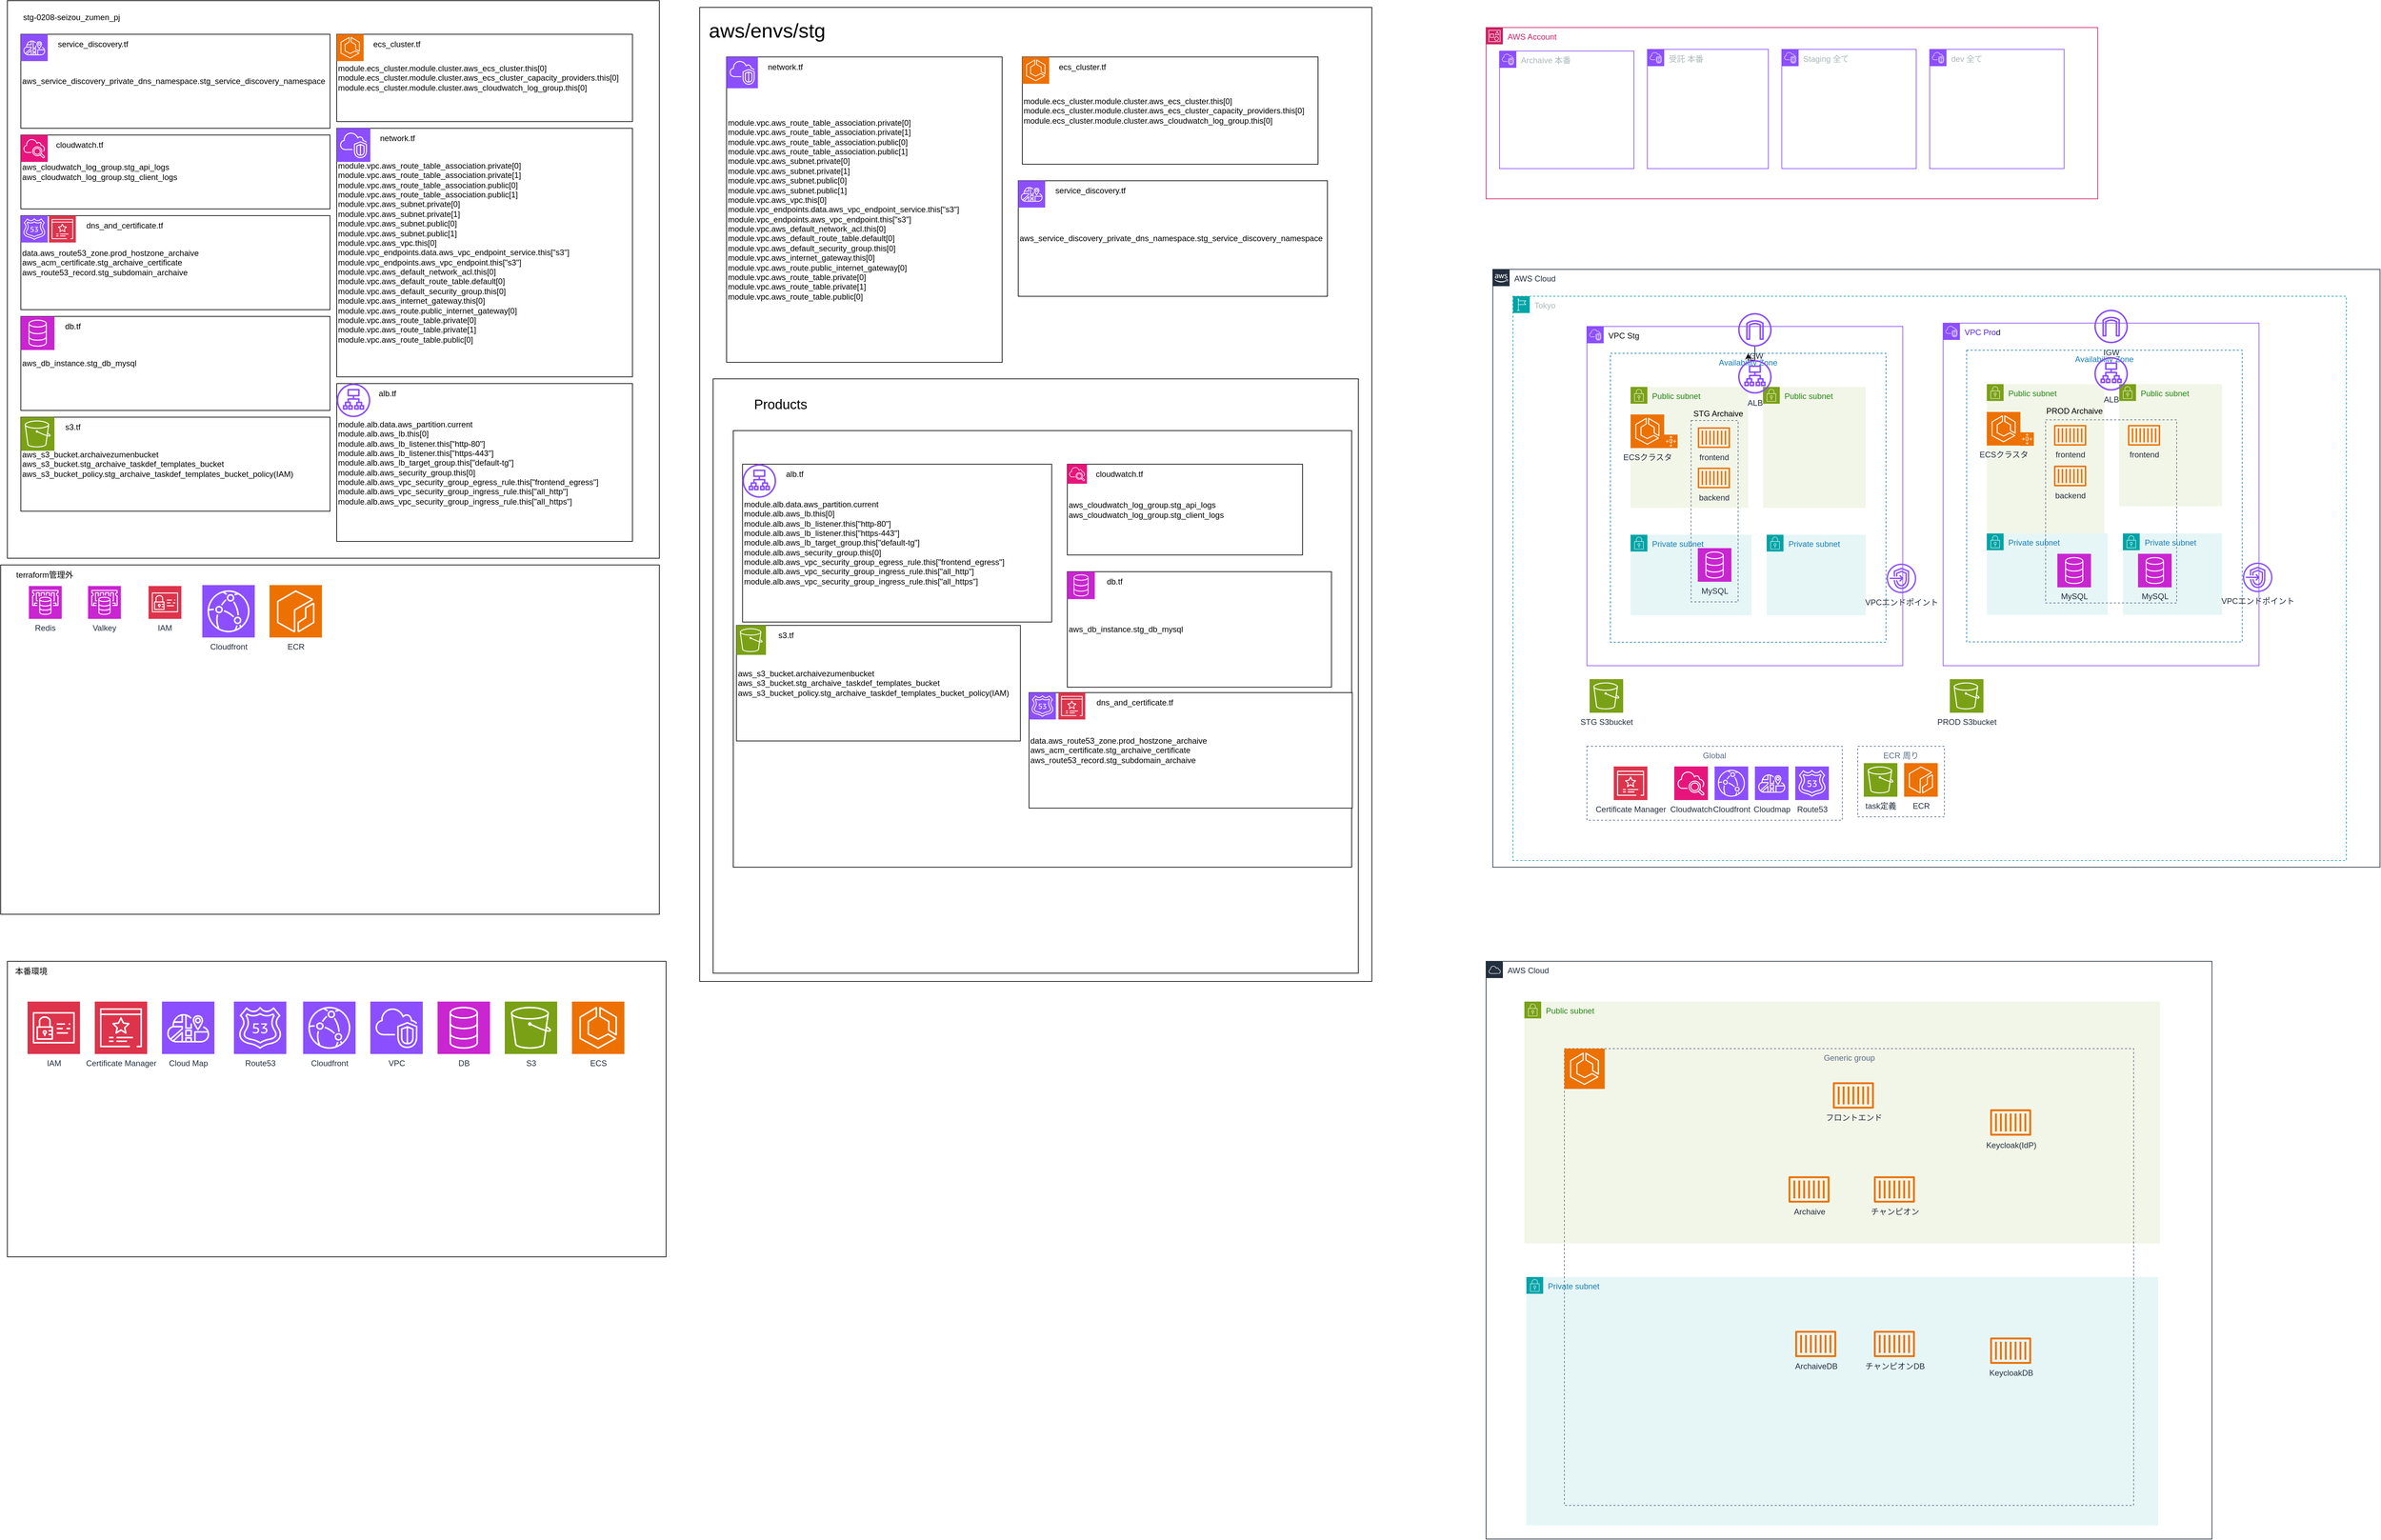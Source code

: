 <mxfile version="27.0.4">
  <diagram name="ページ1" id="I1mmnMLsj8xbr34W4d1a">
    <mxGraphModel dx="2454" dy="1105" grid="1" gridSize="10" guides="1" tooltips="1" connect="1" arrows="1" fold="1" page="1" pageScale="1" pageWidth="827" pageHeight="1169" math="0" shadow="0">
      <root>
        <mxCell id="0" />
        <mxCell id="1" parent="0" />
        <mxCell id="1GBH_SfIVhljW1qB09_X-132" value="" style="group" parent="1" vertex="1" connectable="0">
          <mxGeometry x="280" y="40" width="1120" height="1450" as="geometry" />
        </mxCell>
        <mxCell id="1GBH_SfIVhljW1qB09_X-124" value="&lt;font style=&quot;font-size: 25px;&quot;&gt;Products&lt;/font&gt;" style="text;html=1;align=center;verticalAlign=middle;resizable=0;points=[];autosize=1;strokeColor=none;fillColor=none;" parent="1GBH_SfIVhljW1qB09_X-132" vertex="1">
          <mxGeometry x="20" y="344.068" width="120" height="40" as="geometry" />
        </mxCell>
        <mxCell id="1GBH_SfIVhljW1qB09_X-108" value="" style="rounded=0;whiteSpace=wrap;html=1;" parent="1GBH_SfIVhljW1qB09_X-132" vertex="1">
          <mxGeometry width="1000" height="1450" as="geometry" />
        </mxCell>
        <mxCell id="1GBH_SfIVhljW1qB09_X-114" value="&lt;span style=&quot;font-size: 30px;&quot;&gt;aws/envs/stg&lt;/span&gt;" style="text;html=1;align=center;verticalAlign=middle;resizable=0;points=[];autosize=1;strokeColor=none;fillColor=none;fontSize=40;" parent="1GBH_SfIVhljW1qB09_X-132" vertex="1">
          <mxGeometry width="200" height="60" as="geometry" />
        </mxCell>
        <mxCell id="1GBH_SfIVhljW1qB09_X-113" value="" style="rounded=0;whiteSpace=wrap;html=1;" parent="1GBH_SfIVhljW1qB09_X-132" vertex="1">
          <mxGeometry x="20" y="552.97" width="960" height="884.75" as="geometry" />
        </mxCell>
        <mxCell id="1GBH_SfIVhljW1qB09_X-141" value="" style="group" parent="1GBH_SfIVhljW1qB09_X-132" vertex="1" connectable="0">
          <mxGeometry x="40" y="73.729" width="586.59" height="454.661" as="geometry" />
        </mxCell>
        <mxCell id="1GBH_SfIVhljW1qB09_X-140" value="module.vpc.aws_route_table_association.private[0]&lt;br&gt;module.vpc.aws_route_table_association.private[1]&lt;br&gt;module.vpc.aws_route_table_association.public[0]&lt;br&gt;module.vpc.aws_route_table_association.public[1]&lt;br&gt;module.vpc.aws_subnet.private[0]&lt;br&gt;module.vpc.aws_subnet.private[1]&lt;br&gt;module.vpc.aws_subnet.public[0]&lt;br&gt;module.vpc.aws_subnet.public[1]&lt;br&gt;module.vpc.aws_vpc.this[0]&lt;br&gt;module.vpc_endpoints.data.aws_vpc_endpoint_service.this[&quot;s3&quot;]&lt;br&gt;module.vpc_endpoints.aws_vpc_endpoint.this[&quot;s3&quot;]&lt;div&gt;&lt;span style=&quot;text-align: center;&quot;&gt;module.vpc.aws_default_network_acl.this[0]&lt;/span&gt;&lt;br style=&quot;text-align: center;&quot;&gt;&lt;span style=&quot;text-align: center;&quot;&gt;module.vpc.aws_default_route_table.default[0]&lt;/span&gt;&lt;br style=&quot;text-align: center;&quot;&gt;&lt;span style=&quot;text-align: center;&quot;&gt;module.vpc.aws_default_security_group.this[0]&lt;/span&gt;&lt;br style=&quot;text-align: center;&quot;&gt;&lt;span style=&quot;text-align: center;&quot;&gt;module.vpc.aws_internet_gateway.this[0]&lt;/span&gt;&lt;br style=&quot;text-align: center;&quot;&gt;&lt;span style=&quot;text-align: center;&quot;&gt;module.vpc.aws_route.public_internet_gateway[0]&lt;/span&gt;&lt;br style=&quot;text-align: center;&quot;&gt;&lt;span style=&quot;text-align: center;&quot;&gt;module.vpc.aws_route_table.private[0]&lt;/span&gt;&lt;br style=&quot;text-align: center;&quot;&gt;&lt;span style=&quot;text-align: center;&quot;&gt;module.vpc.aws_route_table.private[1]&lt;/span&gt;&lt;br style=&quot;text-align: center;&quot;&gt;&lt;span style=&quot;text-align: center;&quot;&gt;module.vpc.aws_route_table.public[0]&lt;/span&gt;&lt;/div&gt;" style="rounded=0;whiteSpace=wrap;html=1;align=left;" parent="1GBH_SfIVhljW1qB09_X-141" vertex="1">
          <mxGeometry width="410" height="454.661" as="geometry" />
        </mxCell>
        <mxCell id="1GBH_SfIVhljW1qB09_X-139" value="" style="sketch=0;points=[[0,0,0],[0.25,0,0],[0.5,0,0],[0.75,0,0],[1,0,0],[0,1,0],[0.25,1,0],[0.5,1,0],[0.75,1,0],[1,1,0],[0,0.25,0],[0,0.5,0],[0,0.75,0],[1,0.25,0],[1,0.5,0],[1,0.75,0]];outlineConnect=0;fontColor=#232F3E;fillColor=#8C4FFF;strokeColor=#ffffff;dashed=0;verticalLabelPosition=bottom;verticalAlign=top;align=center;html=1;fontSize=12;fontStyle=0;aspect=fixed;shape=mxgraph.aws4.resourceIcon;resIcon=mxgraph.aws4.vpc;" parent="1GBH_SfIVhljW1qB09_X-141" vertex="1">
          <mxGeometry width="46.591" height="46.591" as="geometry" />
        </mxCell>
        <mxCell id="1GBH_SfIVhljW1qB09_X-138" value="network.tf" style="text;html=1;align=center;verticalAlign=middle;resizable=0;points=[];autosize=1;strokeColor=none;fillColor=none;" parent="1GBH_SfIVhljW1qB09_X-141" vertex="1">
          <mxGeometry x="46.591" width="80" height="30" as="geometry" />
        </mxCell>
        <mxCell id="1GBH_SfIVhljW1qB09_X-182" value="" style="group" parent="1GBH_SfIVhljW1qB09_X-132" vertex="1" connectable="0">
          <mxGeometry x="480" y="73.729" width="440" height="159.746" as="geometry" />
        </mxCell>
        <mxCell id="1GBH_SfIVhljW1qB09_X-181" value="module.ecs_cluster.module.cluster.aws_ecs_cluster.this[0]&lt;br&gt;module.ecs_cluster.module.cluster.aws_ecs_cluster_capacity_providers.this[0]&lt;div&gt;module.ecs_cluster.module.cluster.aws_cloudwatch_log_group.this[0]&lt;/div&gt;" style="rounded=0;whiteSpace=wrap;html=1;align=left;" parent="1GBH_SfIVhljW1qB09_X-182" vertex="1">
          <mxGeometry width="440" height="159.746" as="geometry" />
        </mxCell>
        <mxCell id="1GBH_SfIVhljW1qB09_X-179" value="" style="sketch=0;points=[[0,0,0],[0.25,0,0],[0.5,0,0],[0.75,0,0],[1,0,0],[0,1,0],[0.25,1,0],[0.5,1,0],[0.75,1,0],[1,1,0],[0,0.25,0],[0,0.5,0],[0,0.75,0],[1,0.25,0],[1,0.5,0],[1,0.75,0]];outlineConnect=0;fontColor=#232F3E;fillColor=#ED7100;strokeColor=#ffffff;dashed=0;verticalLabelPosition=bottom;verticalAlign=top;align=center;html=1;fontSize=12;fontStyle=0;aspect=fixed;shape=mxgraph.aws4.resourceIcon;resIcon=mxgraph.aws4.ecs;" parent="1GBH_SfIVhljW1qB09_X-182" vertex="1">
          <mxGeometry width="40" height="40" as="geometry" />
        </mxCell>
        <mxCell id="1GBH_SfIVhljW1qB09_X-180" value="ecs_cluster.tf" style="text;html=1;align=center;verticalAlign=middle;resizable=0;points=[];autosize=1;strokeColor=none;fillColor=none;" parent="1GBH_SfIVhljW1qB09_X-182" vertex="1">
          <mxGeometry x="43.76" width="90" height="30" as="geometry" />
        </mxCell>
        <mxCell id="1GBH_SfIVhljW1qB09_X-186" value="" style="group" parent="1GBH_SfIVhljW1qB09_X-132" vertex="1" connectable="0">
          <mxGeometry x="474.0" y="258.051" width="460" height="172.034" as="geometry" />
        </mxCell>
        <mxCell id="1GBH_SfIVhljW1qB09_X-185" value="aws_service_discovery_private_dns_namespace.stg_service_discovery_namespace" style="rounded=0;whiteSpace=wrap;html=1;align=left;" parent="1GBH_SfIVhljW1qB09_X-186" vertex="1">
          <mxGeometry width="460" height="172.034" as="geometry" />
        </mxCell>
        <mxCell id="1GBH_SfIVhljW1qB09_X-183" value="" style="sketch=0;points=[[0,0,0],[0.25,0,0],[0.5,0,0],[0.75,0,0],[1,0,0],[0,1,0],[0.25,1,0],[0.5,1,0],[0.75,1,0],[1,1,0],[0,0.25,0],[0,0.5,0],[0,0.75,0],[1,0.25,0],[1,0.5,0],[1,0.75,0]];outlineConnect=0;fontColor=#232F3E;fillColor=#8C4FFF;strokeColor=#ffffff;dashed=0;verticalLabelPosition=bottom;verticalAlign=top;align=center;html=1;fontSize=12;fontStyle=0;aspect=fixed;shape=mxgraph.aws4.resourceIcon;resIcon=mxgraph.aws4.cloud_map;" parent="1GBH_SfIVhljW1qB09_X-186" vertex="1">
          <mxGeometry width="40" height="40" as="geometry" />
        </mxCell>
        <mxCell id="1GBH_SfIVhljW1qB09_X-184" value="service_discovery.tf" style="text;html=1;align=center;verticalAlign=middle;resizable=0;points=[];autosize=1;strokeColor=none;fillColor=none;" parent="1GBH_SfIVhljW1qB09_X-186" vertex="1">
          <mxGeometry x="41.818" width="130" height="30" as="geometry" />
        </mxCell>
        <mxCell id="yOQ3HkAMDV6fzTH-cAhq-1" value="&lt;font style=&quot;font-size: 20px;&quot;&gt;Products&lt;/font&gt;" style="text;html=1;align=center;verticalAlign=middle;resizable=0;points=[];autosize=1;strokeColor=none;fillColor=none;" parent="1GBH_SfIVhljW1qB09_X-132" vertex="1">
          <mxGeometry x="70" y="570" width="100" height="40" as="geometry" />
        </mxCell>
        <mxCell id="1GBH_SfIVhljW1qB09_X-125" value="&lt;font style=&quot;font-size: 25px;&quot;&gt;Archaive&lt;/font&gt;" style="text;html=1;align=center;verticalAlign=middle;resizable=0;points=[];autosize=1;strokeColor=none;fillColor=none;" parent="1GBH_SfIVhljW1qB09_X-132" vertex="1">
          <mxGeometry x="54.718" y="630" width="120" height="40" as="geometry" />
        </mxCell>
        <mxCell id="yOQ3HkAMDV6fzTH-cAhq-4" value="" style="group" parent="1GBH_SfIVhljW1qB09_X-132" vertex="1" connectable="0">
          <mxGeometry x="50" y="630" width="920.905" height="650" as="geometry" />
        </mxCell>
        <mxCell id="1GBH_SfIVhljW1qB09_X-123" value="" style="rounded=0;whiteSpace=wrap;html=1;" parent="yOQ3HkAMDV6fzTH-cAhq-4" vertex="1">
          <mxGeometry width="920" height="650" as="geometry" />
        </mxCell>
        <mxCell id="1GBH_SfIVhljW1qB09_X-236" value="" style="group" parent="yOQ3HkAMDV6fzTH-cAhq-4" vertex="1" connectable="0">
          <mxGeometry x="13.759" y="50.0" width="460" height="234.998" as="geometry" />
        </mxCell>
        <mxCell id="yOQ3HkAMDV6fzTH-cAhq-2" value="" style="group" parent="1GBH_SfIVhljW1qB09_X-236" vertex="1" connectable="0">
          <mxGeometry width="460" height="234.998" as="geometry" />
        </mxCell>
        <mxCell id="1GBH_SfIVhljW1qB09_X-235" value="module.alb.data.aws_partition.current&lt;br&gt;module.alb.aws_lb.this[0]&lt;br&gt;module.alb.aws_lb_listener.this[&quot;http-80&quot;]&lt;br&gt;module.alb.aws_lb_listener.this[&quot;https-443&quot;]&lt;br&gt;module.alb.aws_lb_target_group.this[&quot;default-tg&quot;]&lt;br&gt;module.alb.aws_security_group.this[0]&lt;br&gt;module.alb.aws_vpc_security_group_egress_rule.this[&quot;frontend_egress&quot;]&lt;br&gt;module.alb.aws_vpc_security_group_ingress_rule.this[&quot;all_http&quot;]&lt;br&gt;&lt;div style=&quot;&quot;&gt;&lt;span style=&quot;background-color: transparent; color: light-dark(rgb(0, 0, 0), rgb(255, 255, 255));&quot;&gt;module.alb.aws_vpc_security_group_ingress_rule.this[&quot;all_https&quot;]&lt;/span&gt;&lt;/div&gt;" style="rounded=0;whiteSpace=wrap;html=1;align=left;" parent="yOQ3HkAMDV6fzTH-cAhq-2" vertex="1">
          <mxGeometry width="460" height="234.998" as="geometry" />
        </mxCell>
        <mxCell id="1GBH_SfIVhljW1qB09_X-233" value="" style="sketch=0;outlineConnect=0;fontColor=#232F3E;gradientColor=none;fillColor=#8C4FFF;strokeColor=none;dashed=0;verticalLabelPosition=bottom;verticalAlign=top;align=center;html=1;fontSize=12;fontStyle=0;aspect=fixed;pointerEvents=1;shape=mxgraph.aws4.application_load_balancer;" parent="yOQ3HkAMDV6fzTH-cAhq-2" vertex="1">
          <mxGeometry width="50.0" height="50.0" as="geometry" />
        </mxCell>
        <mxCell id="1GBH_SfIVhljW1qB09_X-234" value="alb.tf" style="text;html=1;align=center;verticalAlign=middle;resizable=0;points=[];autosize=1;strokeColor=none;fillColor=none;" parent="yOQ3HkAMDV6fzTH-cAhq-2" vertex="1">
          <mxGeometry x="52.273" width="50" height="30" as="geometry" />
        </mxCell>
        <mxCell id="1GBH_SfIVhljW1qB09_X-249" value="" style="group" parent="yOQ3HkAMDV6fzTH-cAhq-4" vertex="1" connectable="0">
          <mxGeometry x="439.995" y="390.001" width="480.909" height="222.029" as="geometry" />
        </mxCell>
        <mxCell id="1GBH_SfIVhljW1qB09_X-248" value="data.aws_route53_zone.prod_hostzone_archaive&lt;br&gt;&lt;div style=&quot;&quot;&gt;&lt;span style=&quot;background-color: transparent; color: light-dark(rgb(0, 0, 0), rgb(255, 255, 255));&quot;&gt;aws_acm_certificate.stg_archaive_certificate&lt;/span&gt;&lt;/div&gt;aws_route53_record.stg_subdomain_archaive" style="rounded=0;whiteSpace=wrap;html=1;align=left;" parent="1GBH_SfIVhljW1qB09_X-249" vertex="1">
          <mxGeometry width="480.909" height="172.033" as="geometry" />
        </mxCell>
        <mxCell id="1GBH_SfIVhljW1qB09_X-245" value="" style="sketch=0;points=[[0,0,0],[0.25,0,0],[0.5,0,0],[0.75,0,0],[1,0,0],[0,1,0],[0.25,1,0],[0.5,1,0],[0.75,1,0],[1,1,0],[0,0.25,0],[0,0.5,0],[0,0.75,0],[1,0.25,0],[1,0.5,0],[1,0.75,0]];outlineConnect=0;fontColor=#232F3E;fillColor=#8C4FFF;strokeColor=#ffffff;dashed=0;verticalLabelPosition=bottom;verticalAlign=top;align=center;html=1;fontSize=12;fontStyle=0;aspect=fixed;shape=mxgraph.aws4.resourceIcon;resIcon=mxgraph.aws4.route_53;" parent="1GBH_SfIVhljW1qB09_X-249" vertex="1">
          <mxGeometry width="40.0" height="40.0" as="geometry" />
        </mxCell>
        <mxCell id="1GBH_SfIVhljW1qB09_X-246" value="" style="sketch=0;points=[[0,0,0],[0.25,0,0],[0.5,0,0],[0.75,0,0],[1,0,0],[0,1,0],[0.25,1,0],[0.5,1,0],[0.75,1,0],[1,1,0],[0,0.25,0],[0,0.5,0],[0,0.75,0],[1,0.25,0],[1,0.5,0],[1,0.75,0]];outlineConnect=0;fontColor=#232F3E;fillColor=#DD344C;strokeColor=#ffffff;dashed=0;verticalLabelPosition=bottom;verticalAlign=top;align=center;html=1;fontSize=12;fontStyle=0;aspect=fixed;shape=mxgraph.aws4.resourceIcon;resIcon=mxgraph.aws4.certificate_manager_3;" parent="1GBH_SfIVhljW1qB09_X-249" vertex="1">
          <mxGeometry x="43.719" width="40.0" height="40.0" as="geometry" />
        </mxCell>
        <mxCell id="1GBH_SfIVhljW1qB09_X-247" value="dns_and_certificate.tf" style="text;html=1;align=center;verticalAlign=middle;resizable=0;points=[];autosize=1;strokeColor=none;fillColor=none;" parent="1GBH_SfIVhljW1qB09_X-249" vertex="1">
          <mxGeometry x="87.438" width="140" height="30" as="geometry" />
        </mxCell>
        <mxCell id="yOQ3HkAMDV6fzTH-cAhq-3" value="" style="group" parent="yOQ3HkAMDV6fzTH-cAhq-4" vertex="1" connectable="0">
          <mxGeometry x="497" y="50" width="350" height="135.17" as="geometry" />
        </mxCell>
        <mxCell id="1GBH_SfIVhljW1qB09_X-194" value="aws_cloudwatch_log_group.stg_api_logs&lt;br&gt;&lt;div style=&quot;&quot;&gt;&lt;span style=&quot;background-color: transparent; color: light-dark(rgb(0, 0, 0), rgb(255, 255, 255));&quot;&gt;aws_cloudwatch_log_group.stg_client_logs&lt;/span&gt;&lt;/div&gt;" style="rounded=0;whiteSpace=wrap;html=1;align=left;" parent="yOQ3HkAMDV6fzTH-cAhq-3" vertex="1">
          <mxGeometry width="350" height="135.17" as="geometry" />
        </mxCell>
        <mxCell id="1GBH_SfIVhljW1qB09_X-192" value="cloudwatch.tf" style="text;html=1;align=center;verticalAlign=middle;resizable=0;points=[];autosize=1;strokeColor=none;fillColor=none;" parent="yOQ3HkAMDV6fzTH-cAhq-3" vertex="1">
          <mxGeometry x="31.818" width="90" height="30" as="geometry" />
        </mxCell>
        <mxCell id="1GBH_SfIVhljW1qB09_X-193" value="" style="sketch=0;points=[[0,0,0],[0.25,0,0],[0.5,0,0],[0.75,0,0],[1,0,0],[0,1,0],[0.25,1,0],[0.5,1,0],[0.75,1,0],[1,1,0],[0,0.25,0],[0,0.5,0],[0,0.75,0],[1,0.25,0],[1,0.5,0],[1,0.75,0]];points=[[0,0,0],[0.25,0,0],[0.5,0,0],[0.75,0,0],[1,0,0],[0,1,0],[0.25,1,0],[0.5,1,0],[0.75,1,0],[1,1,0],[0,0.25,0],[0,0.5,0],[0,0.75,0],[1,0.25,0],[1,0.5,0],[1,0.75,0]];outlineConnect=0;fontColor=#232F3E;fillColor=#E7157B;strokeColor=#ffffff;dashed=0;verticalLabelPosition=bottom;verticalAlign=top;align=center;html=1;fontSize=12;fontStyle=0;aspect=fixed;shape=mxgraph.aws4.resourceIcon;resIcon=mxgraph.aws4.cloudwatch_2;" parent="yOQ3HkAMDV6fzTH-cAhq-3" vertex="1">
          <mxGeometry width="29.111" height="29.111" as="geometry" />
        </mxCell>
        <mxCell id="1GBH_SfIVhljW1qB09_X-240" value="" style="group" parent="yOQ3HkAMDV6fzTH-cAhq-4" vertex="1" connectable="0">
          <mxGeometry x="497" y="210" width="393" height="172.03" as="geometry" />
        </mxCell>
        <mxCell id="1GBH_SfIVhljW1qB09_X-239" value="aws_db_instance.stg_db_mysql" style="rounded=0;whiteSpace=wrap;html=1;align=left;" parent="1GBH_SfIVhljW1qB09_X-240" vertex="1">
          <mxGeometry width="393" height="172.03" as="geometry" />
        </mxCell>
        <mxCell id="1GBH_SfIVhljW1qB09_X-238" value="" style="sketch=0;points=[[0,0,0],[0.25,0,0],[0.5,0,0],[0.75,0,0],[1,0,0],[0,1,0],[0.25,1,0],[0.5,1,0],[0.75,1,0],[1,1,0],[0,0.25,0],[0,0.5,0],[0,0.75,0],[1,0.25,0],[1,0.5,0],[1,0.75,0]];outlineConnect=0;fontColor=#232F3E;fillColor=#C925D1;strokeColor=#ffffff;dashed=0;verticalLabelPosition=bottom;verticalAlign=top;align=center;html=1;fontSize=12;fontStyle=0;aspect=fixed;shape=mxgraph.aws4.resourceIcon;resIcon=mxgraph.aws4.database;" parent="1GBH_SfIVhljW1qB09_X-240" vertex="1">
          <mxGeometry width="40.86" height="40.86" as="geometry" />
        </mxCell>
        <mxCell id="1GBH_SfIVhljW1qB09_X-237" value="db.tf" style="text;html=1;align=center;verticalAlign=middle;resizable=0;points=[];autosize=1;strokeColor=none;fillColor=none;" parent="1GBH_SfIVhljW1qB09_X-240" vertex="1">
          <mxGeometry x="44.659" width="50" height="30" as="geometry" />
        </mxCell>
        <mxCell id="1GBH_SfIVhljW1qB09_X-244" value="" style="group" parent="yOQ3HkAMDV6fzTH-cAhq-4" vertex="1" connectable="0">
          <mxGeometry x="4.72" y="290" width="450" height="242.04" as="geometry" />
        </mxCell>
        <mxCell id="1GBH_SfIVhljW1qB09_X-243" value="aws_s3_bucket.archaivezumenbucket&lt;br&gt;aws_s3_bucket.stg_archaive_taskdef_templates_bucket&lt;br&gt;&lt;div style=&quot;&quot;&gt;&lt;span style=&quot;background-color: transparent; color: light-dark(rgb(0, 0, 0), rgb(255, 255, 255));&quot;&gt;aws_s3_bucket_policy.stg_archaive_taskdef_templates_bucket_policy(IAM)&lt;/span&gt;&lt;/div&gt;" style="rounded=0;whiteSpace=wrap;html=1;align=left;" parent="1GBH_SfIVhljW1qB09_X-244" vertex="1">
          <mxGeometry width="422.449" height="172.035" as="geometry" />
        </mxCell>
        <mxCell id="1GBH_SfIVhljW1qB09_X-242" value="" style="sketch=0;points=[[0,0,0],[0.25,0,0],[0.5,0,0],[0.75,0,0],[1,0,0],[0,1,0],[0.25,1,0],[0.5,1,0],[0.75,1,0],[1,1,0],[0,0.25,0],[0,0.5,0],[0,0.75,0],[1,0.25,0],[1,0.5,0],[1,0.75,0]];outlineConnect=0;fontColor=#232F3E;fillColor=#7AA116;strokeColor=#ffffff;dashed=0;verticalLabelPosition=bottom;verticalAlign=top;align=center;html=1;fontSize=12;fontStyle=0;aspect=fixed;shape=mxgraph.aws4.resourceIcon;resIcon=mxgraph.aws4.s3;" parent="1GBH_SfIVhljW1qB09_X-244" vertex="1">
          <mxGeometry width="43.922" height="43.922" as="geometry" />
        </mxCell>
        <mxCell id="1GBH_SfIVhljW1qB09_X-241" value="s3.tf" style="text;html=1;align=center;verticalAlign=middle;resizable=0;points=[];autosize=1;strokeColor=none;fillColor=none;" parent="1GBH_SfIVhljW1qB09_X-244" vertex="1">
          <mxGeometry x="48.006" width="50" height="30" as="geometry" />
        </mxCell>
        <mxCell id="1GBH_SfIVhljW1qB09_X-67" value="" style="group" parent="1" vertex="1" connectable="0">
          <mxGeometry x="-750" y="30" width="970" height="830" as="geometry" />
        </mxCell>
        <mxCell id="1GBH_SfIVhljW1qB09_X-53" value="" style="rounded=0;whiteSpace=wrap;html=1;" parent="1GBH_SfIVhljW1qB09_X-67" vertex="1">
          <mxGeometry width="970" height="830" as="geometry" />
        </mxCell>
        <mxCell id="1GBH_SfIVhljW1qB09_X-12" value="ecs_cluster.tf&#xa;" style="group" parent="1GBH_SfIVhljW1qB09_X-67" vertex="1" connectable="0">
          <mxGeometry x="490" y="50" width="440" height="510" as="geometry" />
        </mxCell>
        <mxCell id="1GBH_SfIVhljW1qB09_X-16" value="" style="group" parent="1GBH_SfIVhljW1qB09_X-12" vertex="1" connectable="0">
          <mxGeometry width="440" height="130" as="geometry" />
        </mxCell>
        <mxCell id="1GBH_SfIVhljW1qB09_X-8" value="module.ecs_cluster.module.cluster.aws_ecs_cluster.this[0]&lt;br&gt;module.ecs_cluster.module.cluster.aws_ecs_cluster_capacity_providers.this[0]&lt;div&gt;module.ecs_cluster.module.cluster.aws_cloudwatch_log_group.this[0]&lt;/div&gt;" style="rounded=0;whiteSpace=wrap;html=1;align=left;" parent="1GBH_SfIVhljW1qB09_X-16" vertex="1">
          <mxGeometry width="440" height="130" as="geometry" />
        </mxCell>
        <mxCell id="1GBH_SfIVhljW1qB09_X-11" value="" style="sketch=0;points=[[0,0,0],[0.25,0,0],[0.5,0,0],[0.75,0,0],[1,0,0],[0,1,0],[0.25,1,0],[0.5,1,0],[0.75,1,0],[1,1,0],[0,0.25,0],[0,0.5,0],[0,0.75,0],[1,0.25,0],[1,0.5,0],[1,0.75,0]];outlineConnect=0;fontColor=#232F3E;fillColor=#ED7100;strokeColor=#ffffff;dashed=0;verticalLabelPosition=bottom;verticalAlign=top;align=center;html=1;fontSize=12;fontStyle=0;aspect=fixed;shape=mxgraph.aws4.resourceIcon;resIcon=mxgraph.aws4.ecs;" parent="1GBH_SfIVhljW1qB09_X-16" vertex="1">
          <mxGeometry width="40" height="40" as="geometry" />
        </mxCell>
        <mxCell id="1GBH_SfIVhljW1qB09_X-15" value="ecs_cluster.tf" style="text;html=1;align=center;verticalAlign=middle;resizable=0;points=[];autosize=1;strokeColor=none;fillColor=none;" parent="1GBH_SfIVhljW1qB09_X-16" vertex="1">
          <mxGeometry x="43.76" width="90" height="30" as="geometry" />
        </mxCell>
        <mxCell id="1GBH_SfIVhljW1qB09_X-37" value="" style="group" parent="1GBH_SfIVhljW1qB09_X-12" vertex="1" connectable="0">
          <mxGeometry y="140" width="440" height="370" as="geometry" />
        </mxCell>
        <mxCell id="1GBH_SfIVhljW1qB09_X-24" value="module.vpc.aws_route_table_association.private[0]&lt;br&gt;module.vpc.aws_route_table_association.private[1]&lt;br&gt;module.vpc.aws_route_table_association.public[0]&lt;br&gt;module.vpc.aws_route_table_association.public[1]&lt;br&gt;module.vpc.aws_subnet.private[0]&lt;br&gt;module.vpc.aws_subnet.private[1]&lt;br&gt;module.vpc.aws_subnet.public[0]&lt;br&gt;module.vpc.aws_subnet.public[1]&lt;br&gt;module.vpc.aws_vpc.this[0]&lt;br&gt;module.vpc_endpoints.data.aws_vpc_endpoint_service.this[&quot;s3&quot;]&lt;br&gt;module.vpc_endpoints.aws_vpc_endpoint.this[&quot;s3&quot;]&lt;div&gt;&lt;span style=&quot;text-align: center;&quot;&gt;module.vpc.aws_default_network_acl.this[0]&lt;/span&gt;&lt;br style=&quot;text-align: center;&quot;&gt;&lt;span style=&quot;text-align: center;&quot;&gt;module.vpc.aws_default_route_table.default[0]&lt;/span&gt;&lt;br style=&quot;text-align: center;&quot;&gt;&lt;span style=&quot;text-align: center;&quot;&gt;module.vpc.aws_default_security_group.this[0]&lt;/span&gt;&lt;br style=&quot;text-align: center;&quot;&gt;&lt;span style=&quot;text-align: center;&quot;&gt;module.vpc.aws_internet_gateway.this[0]&lt;/span&gt;&lt;br style=&quot;text-align: center;&quot;&gt;&lt;span style=&quot;text-align: center;&quot;&gt;module.vpc.aws_route.public_internet_gateway[0]&lt;/span&gt;&lt;br style=&quot;text-align: center;&quot;&gt;&lt;span style=&quot;text-align: center;&quot;&gt;module.vpc.aws_route_table.private[0]&lt;/span&gt;&lt;br style=&quot;text-align: center;&quot;&gt;&lt;span style=&quot;text-align: center;&quot;&gt;module.vpc.aws_route_table.private[1]&lt;/span&gt;&lt;br style=&quot;text-align: center;&quot;&gt;&lt;span style=&quot;text-align: center;&quot;&gt;module.vpc.aws_route_table.public[0]&lt;/span&gt;&lt;/div&gt;" style="rounded=0;whiteSpace=wrap;html=1;align=left;" parent="1GBH_SfIVhljW1qB09_X-37" vertex="1">
          <mxGeometry width="440" height="370" as="geometry" />
        </mxCell>
        <mxCell id="1GBH_SfIVhljW1qB09_X-35" value="" style="sketch=0;points=[[0,0,0],[0.25,0,0],[0.5,0,0],[0.75,0,0],[1,0,0],[0,1,0],[0.25,1,0],[0.5,1,0],[0.75,1,0],[1,1,0],[0,0.25,0],[0,0.5,0],[0,0.75,0],[1,0.25,0],[1,0.5,0],[1,0.75,0]];outlineConnect=0;fontColor=#232F3E;fillColor=#8C4FFF;strokeColor=#ffffff;dashed=0;verticalLabelPosition=bottom;verticalAlign=top;align=center;html=1;fontSize=12;fontStyle=0;aspect=fixed;shape=mxgraph.aws4.resourceIcon;resIcon=mxgraph.aws4.vpc;" parent="1GBH_SfIVhljW1qB09_X-37" vertex="1">
          <mxGeometry width="50" height="50" as="geometry" />
        </mxCell>
        <mxCell id="1GBH_SfIVhljW1qB09_X-36" value="network.tf" style="text;html=1;align=center;verticalAlign=middle;resizable=0;points=[];autosize=1;strokeColor=none;fillColor=none;" parent="1GBH_SfIVhljW1qB09_X-37" vertex="1">
          <mxGeometry x="50" width="80" height="30" as="geometry" />
        </mxCell>
        <mxCell id="1GBH_SfIVhljW1qB09_X-33" value="" style="group" parent="1GBH_SfIVhljW1qB09_X-67" vertex="1" connectable="0">
          <mxGeometry x="20" y="620" width="460" height="140" as="geometry" />
        </mxCell>
        <mxCell id="1GBH_SfIVhljW1qB09_X-25" value="aws_s3_bucket.archaivezumenbucket&lt;br&gt;aws_s3_bucket.stg_archaive_taskdef_templates_bucket&lt;br&gt;&lt;div style=&quot;&quot;&gt;&lt;span style=&quot;background-color: transparent; color: light-dark(rgb(0, 0, 0), rgb(255, 255, 255));&quot;&gt;aws_s3_bucket_policy.stg_archaive_taskdef_templates_bucket_policy(IAM)&lt;/span&gt;&lt;/div&gt;" style="rounded=0;whiteSpace=wrap;html=1;align=left;" parent="1GBH_SfIVhljW1qB09_X-33" vertex="1">
          <mxGeometry width="460" height="140" as="geometry" />
        </mxCell>
        <mxCell id="1GBH_SfIVhljW1qB09_X-30" value="" style="sketch=0;points=[[0,0,0],[0.25,0,0],[0.5,0,0],[0.75,0,0],[1,0,0],[0,1,0],[0.25,1,0],[0.5,1,0],[0.75,1,0],[1,1,0],[0,0.25,0],[0,0.5,0],[0,0.75,0],[1,0.25,0],[1,0.5,0],[1,0.75,0]];outlineConnect=0;fontColor=#232F3E;fillColor=#7AA116;strokeColor=#ffffff;dashed=0;verticalLabelPosition=bottom;verticalAlign=top;align=center;html=1;fontSize=12;fontStyle=0;aspect=fixed;shape=mxgraph.aws4.resourceIcon;resIcon=mxgraph.aws4.s3;" parent="1GBH_SfIVhljW1qB09_X-33" vertex="1">
          <mxGeometry width="50" height="50" as="geometry" />
        </mxCell>
        <mxCell id="1GBH_SfIVhljW1qB09_X-32" value="s3.tf" style="text;html=1;align=center;verticalAlign=middle;resizable=0;points=[];autosize=1;strokeColor=none;fillColor=none;" parent="1GBH_SfIVhljW1qB09_X-33" vertex="1">
          <mxGeometry x="52.273" width="50" height="30" as="geometry" />
        </mxCell>
        <mxCell id="1GBH_SfIVhljW1qB09_X-34" value="" style="group" parent="1GBH_SfIVhljW1qB09_X-67" vertex="1" connectable="0">
          <mxGeometry x="20" y="470" width="460" height="140" as="geometry" />
        </mxCell>
        <mxCell id="1GBH_SfIVhljW1qB09_X-26" value="aws_db_instance.stg_db_mysql" style="rounded=0;whiteSpace=wrap;html=1;align=left;" parent="1GBH_SfIVhljW1qB09_X-34" vertex="1">
          <mxGeometry width="460" height="140" as="geometry" />
        </mxCell>
        <mxCell id="1GBH_SfIVhljW1qB09_X-28" value="" style="sketch=0;points=[[0,0,0],[0.25,0,0],[0.5,0,0],[0.75,0,0],[1,0,0],[0,1,0],[0.25,1,0],[0.5,1,0],[0.75,1,0],[1,1,0],[0,0.25,0],[0,0.5,0],[0,0.75,0],[1,0.25,0],[1,0.5,0],[1,0.75,0]];outlineConnect=0;fontColor=#232F3E;fillColor=#C925D1;strokeColor=#ffffff;dashed=0;verticalLabelPosition=bottom;verticalAlign=top;align=center;html=1;fontSize=12;fontStyle=0;aspect=fixed;shape=mxgraph.aws4.resourceIcon;resIcon=mxgraph.aws4.database;" parent="1GBH_SfIVhljW1qB09_X-34" vertex="1">
          <mxGeometry width="50" height="50" as="geometry" />
        </mxCell>
        <mxCell id="1GBH_SfIVhljW1qB09_X-29" value="db.tf" style="text;html=1;align=center;verticalAlign=middle;resizable=0;points=[];autosize=1;strokeColor=none;fillColor=none;" parent="1GBH_SfIVhljW1qB09_X-34" vertex="1">
          <mxGeometry x="52.273" width="50" height="30" as="geometry" />
        </mxCell>
        <mxCell id="1GBH_SfIVhljW1qB09_X-44" value="" style="group" parent="1GBH_SfIVhljW1qB09_X-67" vertex="1" connectable="0">
          <mxGeometry x="20" y="200" width="460" height="110" as="geometry" />
        </mxCell>
        <mxCell id="1GBH_SfIVhljW1qB09_X-22" value="aws_cloudwatch_log_group.stg_api_logs&lt;br&gt;&lt;div style=&quot;&quot;&gt;&lt;span style=&quot;background-color: transparent; color: light-dark(rgb(0, 0, 0), rgb(255, 255, 255));&quot;&gt;aws_cloudwatch_log_group.stg_client_logs&lt;/span&gt;&lt;/div&gt;" style="rounded=0;whiteSpace=wrap;html=1;align=left;" parent="1GBH_SfIVhljW1qB09_X-44" vertex="1">
          <mxGeometry width="460" height="110" as="geometry" />
        </mxCell>
        <mxCell id="1GBH_SfIVhljW1qB09_X-42" value="cloudwatch.tf" style="text;html=1;align=center;verticalAlign=middle;resizable=0;points=[];autosize=1;strokeColor=none;fillColor=none;" parent="1GBH_SfIVhljW1qB09_X-44" vertex="1">
          <mxGeometry x="41.818" width="90" height="30" as="geometry" />
        </mxCell>
        <mxCell id="1GBH_SfIVhljW1qB09_X-43" value="" style="sketch=0;points=[[0,0,0],[0.25,0,0],[0.5,0,0],[0.75,0,0],[1,0,0],[0,1,0],[0.25,1,0],[0.5,1,0],[0.75,1,0],[1,1,0],[0,0.25,0],[0,0.5,0],[0,0.75,0],[1,0.25,0],[1,0.5,0],[1,0.75,0]];points=[[0,0,0],[0.25,0,0],[0.5,0,0],[0.75,0,0],[1,0,0],[0,1,0],[0.25,1,0],[0.5,1,0],[0.75,1,0],[1,1,0],[0,0.25,0],[0,0.5,0],[0,0.75,0],[1,0.25,0],[1,0.5,0],[1,0.75,0]];outlineConnect=0;fontColor=#232F3E;fillColor=#E7157B;strokeColor=#ffffff;dashed=0;verticalLabelPosition=bottom;verticalAlign=top;align=center;html=1;fontSize=12;fontStyle=0;aspect=fixed;shape=mxgraph.aws4.resourceIcon;resIcon=mxgraph.aws4.cloudwatch_2;" parent="1GBH_SfIVhljW1qB09_X-44" vertex="1">
          <mxGeometry width="40" height="40" as="geometry" />
        </mxCell>
        <mxCell id="1GBH_SfIVhljW1qB09_X-48" value="" style="group" parent="1GBH_SfIVhljW1qB09_X-67" vertex="1" connectable="0">
          <mxGeometry x="20" y="320" width="460" height="140" as="geometry" />
        </mxCell>
        <mxCell id="1GBH_SfIVhljW1qB09_X-21" value="data.aws_route53_zone.prod_hostzone_archaive&lt;br&gt;&lt;div style=&quot;&quot;&gt;&lt;span style=&quot;background-color: transparent; color: light-dark(rgb(0, 0, 0), rgb(255, 255, 255));&quot;&gt;aws_acm_certificate.stg_archaive_certificate&lt;/span&gt;&lt;/div&gt;aws_route53_record.stg_subdomain_archaive" style="rounded=0;whiteSpace=wrap;html=1;align=left;" parent="1GBH_SfIVhljW1qB09_X-48" vertex="1">
          <mxGeometry width="460" height="140" as="geometry" />
        </mxCell>
        <mxCell id="1GBH_SfIVhljW1qB09_X-45" value="" style="sketch=0;points=[[0,0,0],[0.25,0,0],[0.5,0,0],[0.75,0,0],[1,0,0],[0,1,0],[0.25,1,0],[0.5,1,0],[0.75,1,0],[1,1,0],[0,0.25,0],[0,0.5,0],[0,0.75,0],[1,0.25,0],[1,0.5,0],[1,0.75,0]];outlineConnect=0;fontColor=#232F3E;fillColor=#8C4FFF;strokeColor=#ffffff;dashed=0;verticalLabelPosition=bottom;verticalAlign=top;align=center;html=1;fontSize=12;fontStyle=0;aspect=fixed;shape=mxgraph.aws4.resourceIcon;resIcon=mxgraph.aws4.route_53;" parent="1GBH_SfIVhljW1qB09_X-48" vertex="1">
          <mxGeometry width="40" height="40" as="geometry" />
        </mxCell>
        <mxCell id="1GBH_SfIVhljW1qB09_X-46" value="" style="sketch=0;points=[[0,0,0],[0.25,0,0],[0.5,0,0],[0.75,0,0],[1,0,0],[0,1,0],[0.25,1,0],[0.5,1,0],[0.75,1,0],[1,1,0],[0,0.25,0],[0,0.5,0],[0,0.75,0],[1,0.25,0],[1,0.5,0],[1,0.75,0]];outlineConnect=0;fontColor=#232F3E;fillColor=#DD344C;strokeColor=#ffffff;dashed=0;verticalLabelPosition=bottom;verticalAlign=top;align=center;html=1;fontSize=12;fontStyle=0;aspect=fixed;shape=mxgraph.aws4.resourceIcon;resIcon=mxgraph.aws4.certificate_manager_3;" parent="1GBH_SfIVhljW1qB09_X-48" vertex="1">
          <mxGeometry x="41.818" width="40" height="40" as="geometry" />
        </mxCell>
        <mxCell id="1GBH_SfIVhljW1qB09_X-47" value="dns_and_certificate.tf" style="text;html=1;align=center;verticalAlign=middle;resizable=0;points=[];autosize=1;strokeColor=none;fillColor=none;" parent="1GBH_SfIVhljW1qB09_X-48" vertex="1">
          <mxGeometry x="83.636" width="140" height="30" as="geometry" />
        </mxCell>
        <mxCell id="1GBH_SfIVhljW1qB09_X-51" value="" style="group" parent="1GBH_SfIVhljW1qB09_X-67" vertex="1" connectable="0">
          <mxGeometry x="20" y="50" width="460" height="140" as="geometry" />
        </mxCell>
        <mxCell id="1GBH_SfIVhljW1qB09_X-20" value="aws_service_discovery_private_dns_namespace.stg_service_discovery_namespace" style="rounded=0;whiteSpace=wrap;html=1;align=left;" parent="1GBH_SfIVhljW1qB09_X-51" vertex="1">
          <mxGeometry width="460" height="140" as="geometry" />
        </mxCell>
        <mxCell id="1GBH_SfIVhljW1qB09_X-49" value="" style="sketch=0;points=[[0,0,0],[0.25,0,0],[0.5,0,0],[0.75,0,0],[1,0,0],[0,1,0],[0.25,1,0],[0.5,1,0],[0.75,1,0],[1,1,0],[0,0.25,0],[0,0.5,0],[0,0.75,0],[1,0.25,0],[1,0.5,0],[1,0.75,0]];outlineConnect=0;fontColor=#232F3E;fillColor=#8C4FFF;strokeColor=#ffffff;dashed=0;verticalLabelPosition=bottom;verticalAlign=top;align=center;html=1;fontSize=12;fontStyle=0;aspect=fixed;shape=mxgraph.aws4.resourceIcon;resIcon=mxgraph.aws4.cloud_map;" parent="1GBH_SfIVhljW1qB09_X-51" vertex="1">
          <mxGeometry width="40" height="40" as="geometry" />
        </mxCell>
        <mxCell id="1GBH_SfIVhljW1qB09_X-50" value="service_discovery.tf" style="text;html=1;align=center;verticalAlign=middle;resizable=0;points=[];autosize=1;strokeColor=none;fillColor=none;" parent="1GBH_SfIVhljW1qB09_X-51" vertex="1">
          <mxGeometry x="41.818" width="130" height="30" as="geometry" />
        </mxCell>
        <mxCell id="1GBH_SfIVhljW1qB09_X-52" value="" style="group" parent="1GBH_SfIVhljW1qB09_X-67" vertex="1" connectable="0">
          <mxGeometry x="490" y="570" width="440" height="235" as="geometry" />
        </mxCell>
        <mxCell id="1GBH_SfIVhljW1qB09_X-23" value="module.alb.data.aws_partition.current&lt;br&gt;module.alb.aws_lb.this[0]&lt;br&gt;module.alb.aws_lb_listener.this[&quot;http-80&quot;]&lt;br&gt;module.alb.aws_lb_listener.this[&quot;https-443&quot;]&lt;br&gt;module.alb.aws_lb_target_group.this[&quot;default-tg&quot;]&lt;br&gt;module.alb.aws_security_group.this[0]&lt;br&gt;module.alb.aws_vpc_security_group_egress_rule.this[&quot;frontend_egress&quot;]&lt;br&gt;module.alb.aws_vpc_security_group_ingress_rule.this[&quot;all_http&quot;]&lt;br&gt;&lt;div style=&quot;&quot;&gt;&lt;span style=&quot;background-color: transparent; color: light-dark(rgb(0, 0, 0), rgb(255, 255, 255));&quot;&gt;module.alb.aws_vpc_security_group_ingress_rule.this[&quot;all_https&quot;]&lt;/span&gt;&lt;/div&gt;" style="rounded=0;whiteSpace=wrap;html=1;align=left;" parent="1GBH_SfIVhljW1qB09_X-52" vertex="1">
          <mxGeometry width="440" height="235" as="geometry" />
        </mxCell>
        <mxCell id="1GBH_SfIVhljW1qB09_X-38" value="" style="sketch=0;outlineConnect=0;fontColor=#232F3E;gradientColor=none;fillColor=#8C4FFF;strokeColor=none;dashed=0;verticalLabelPosition=bottom;verticalAlign=top;align=center;html=1;fontSize=12;fontStyle=0;aspect=fixed;pointerEvents=1;shape=mxgraph.aws4.application_load_balancer;" parent="1GBH_SfIVhljW1qB09_X-52" vertex="1">
          <mxGeometry width="50" height="50" as="geometry" />
        </mxCell>
        <mxCell id="1GBH_SfIVhljW1qB09_X-39" value="alb.tf" style="text;html=1;align=center;verticalAlign=middle;resizable=0;points=[];autosize=1;strokeColor=none;fillColor=none;" parent="1GBH_SfIVhljW1qB09_X-52" vertex="1">
          <mxGeometry x="50" width="50" height="30" as="geometry" />
        </mxCell>
        <mxCell id="1GBH_SfIVhljW1qB09_X-54" value="stg-0208-seizou_zumen_pj" style="text;html=1;align=center;verticalAlign=middle;resizable=0;points=[];autosize=1;strokeColor=none;fillColor=none;" parent="1GBH_SfIVhljW1qB09_X-67" vertex="1">
          <mxGeometry x="10" y="10" width="170" height="30" as="geometry" />
        </mxCell>
        <mxCell id="1GBH_SfIVhljW1qB09_X-72" value="AWS Account" style="points=[[0,0],[0.25,0],[0.5,0],[0.75,0],[1,0],[1,0.25],[1,0.5],[1,0.75],[1,1],[0.75,1],[0.5,1],[0.25,1],[0,1],[0,0.75],[0,0.5],[0,0.25]];outlineConnect=0;gradientColor=none;html=1;whiteSpace=wrap;fontSize=12;fontStyle=0;container=1;pointerEvents=0;collapsible=0;recursiveResize=0;shape=mxgraph.aws4.group;grIcon=mxgraph.aws4.group_account;strokeColor=#CD2264;fillColor=none;verticalAlign=top;align=left;spacingLeft=30;fontColor=#CD2264;dashed=0;" parent="1" vertex="1">
          <mxGeometry x="1450" y="70" width="910" height="255" as="geometry" />
        </mxCell>
        <mxCell id="1GBH_SfIVhljW1qB09_X-69" value="Archaive 本番" style="points=[[0,0],[0.25,0],[0.5,0],[0.75,0],[1,0],[1,0.25],[1,0.5],[1,0.75],[1,1],[0.75,1],[0.5,1],[0.25,1],[0,1],[0,0.75],[0,0.5],[0,0.25]];outlineConnect=0;gradientColor=none;html=1;whiteSpace=wrap;fontSize=12;fontStyle=0;container=1;pointerEvents=0;collapsible=0;recursiveResize=0;shape=mxgraph.aws4.group;grIcon=mxgraph.aws4.group_vpc2;strokeColor=#8C4FFF;fillColor=none;verticalAlign=top;align=left;spacingLeft=30;fontColor=#AAB7B8;dashed=0;" parent="1GBH_SfIVhljW1qB09_X-72" vertex="1">
          <mxGeometry x="20" y="35" width="200" height="175" as="geometry" />
        </mxCell>
        <mxCell id="1GBH_SfIVhljW1qB09_X-71" value="受託 本番" style="points=[[0,0],[0.25,0],[0.5,0],[0.75,0],[1,0],[1,0.25],[1,0.5],[1,0.75],[1,1],[0.75,1],[0.5,1],[0.25,1],[0,1],[0,0.75],[0,0.5],[0,0.25]];outlineConnect=0;gradientColor=none;html=1;whiteSpace=wrap;fontSize=12;fontStyle=0;container=1;pointerEvents=0;collapsible=0;recursiveResize=0;shape=mxgraph.aws4.group;grIcon=mxgraph.aws4.group_vpc2;strokeColor=#8C4FFF;fillColor=none;verticalAlign=top;align=left;spacingLeft=30;fontColor=#AAB7B8;dashed=0;" parent="1GBH_SfIVhljW1qB09_X-72" vertex="1">
          <mxGeometry x="240" y="32.5" width="180" height="177.5" as="geometry" />
        </mxCell>
        <mxCell id="1GBH_SfIVhljW1qB09_X-70" value="Staging 全て" style="points=[[0,0],[0.25,0],[0.5,0],[0.75,0],[1,0],[1,0.25],[1,0.5],[1,0.75],[1,1],[0.75,1],[0.5,1],[0.25,1],[0,1],[0,0.75],[0,0.5],[0,0.25]];outlineConnect=0;gradientColor=none;html=1;whiteSpace=wrap;fontSize=12;fontStyle=0;container=1;pointerEvents=0;collapsible=0;recursiveResize=0;shape=mxgraph.aws4.group;grIcon=mxgraph.aws4.group_vpc2;strokeColor=#8C4FFF;fillColor=none;verticalAlign=top;align=left;spacingLeft=30;fontColor=#AAB7B8;dashed=0;" parent="1GBH_SfIVhljW1qB09_X-72" vertex="1">
          <mxGeometry x="440" y="32.5" width="200" height="177.5" as="geometry" />
        </mxCell>
        <mxCell id="Eqr26iBDDSUXN4noNw-6-15" value="dev 全て" style="points=[[0,0],[0.25,0],[0.5,0],[0.75,0],[1,0],[1,0.25],[1,0.5],[1,0.75],[1,1],[0.75,1],[0.5,1],[0.25,1],[0,1],[0,0.75],[0,0.5],[0,0.25]];outlineConnect=0;gradientColor=none;html=1;whiteSpace=wrap;fontSize=12;fontStyle=0;container=1;pointerEvents=0;collapsible=0;recursiveResize=0;shape=mxgraph.aws4.group;grIcon=mxgraph.aws4.group_vpc2;strokeColor=#8C4FFF;fillColor=none;verticalAlign=top;align=left;spacingLeft=30;fontColor=#AAB7B8;dashed=0;" parent="1GBH_SfIVhljW1qB09_X-72" vertex="1">
          <mxGeometry x="660" y="32.5" width="200" height="177.5" as="geometry" />
        </mxCell>
        <mxCell id="1GBH_SfIVhljW1qB09_X-106" value="" style="group" parent="1" vertex="1" connectable="0">
          <mxGeometry x="-760" y="870" width="980" height="520" as="geometry" />
        </mxCell>
        <mxCell id="1GBH_SfIVhljW1qB09_X-55" value="" style="rounded=0;whiteSpace=wrap;html=1;" parent="1GBH_SfIVhljW1qB09_X-106" vertex="1">
          <mxGeometry width="980" height="520" as="geometry" />
        </mxCell>
        <mxCell id="1GBH_SfIVhljW1qB09_X-57" value="terraform管理外" style="text;html=1;align=center;verticalAlign=middle;resizable=0;points=[];autosize=1;strokeColor=none;fillColor=none;" parent="1GBH_SfIVhljW1qB09_X-106" vertex="1">
          <mxGeometry x="10" width="110" height="30" as="geometry" />
        </mxCell>
        <mxCell id="Eqr26iBDDSUXN4noNw-6-1" value="Redis&lt;div&gt;&lt;br&gt;&lt;/div&gt;" style="sketch=0;points=[[0,0,0],[0.25,0,0],[0.5,0,0],[0.75,0,0],[1,0,0],[0,1,0],[0.25,1,0],[0.5,1,0],[0.75,1,0],[1,1,0],[0,0.25,0],[0,0.5,0],[0,0.75,0],[1,0.25,0],[1,0.5,0],[1,0.75,0]];outlineConnect=0;fontColor=#232F3E;fillColor=#C925D1;strokeColor=#ffffff;dashed=0;verticalLabelPosition=bottom;verticalAlign=top;align=center;html=1;fontSize=12;fontStyle=0;aspect=fixed;shape=mxgraph.aws4.resourceIcon;resIcon=mxgraph.aws4.elasticache;" parent="1GBH_SfIVhljW1qB09_X-106" vertex="1">
          <mxGeometry x="42" y="31.325" width="48.867" height="48.867" as="geometry" />
        </mxCell>
        <mxCell id="Eqr26iBDDSUXN4noNw-6-2" value="&lt;div&gt;Valkey&lt;/div&gt;&lt;div&gt;&lt;br&gt;&lt;/div&gt;" style="sketch=0;points=[[0,0,0],[0.25,0,0],[0.5,0,0],[0.75,0,0],[1,0,0],[0,1,0],[0.25,1,0],[0.5,1,0],[0.75,1,0],[1,1,0],[0,0.25,0],[0,0.5,0],[0,0.75,0],[1,0.25,0],[1,0.5,0],[1,0.75,0]];outlineConnect=0;fontColor=#232F3E;fillColor=#C925D1;strokeColor=#ffffff;dashed=0;verticalLabelPosition=bottom;verticalAlign=top;align=center;html=1;fontSize=12;fontStyle=0;aspect=fixed;shape=mxgraph.aws4.resourceIcon;resIcon=mxgraph.aws4.elasticache;" parent="1GBH_SfIVhljW1qB09_X-106" vertex="1">
          <mxGeometry x="130" y="31.325" width="48.867" height="48.867" as="geometry" />
        </mxCell>
        <mxCell id="Eqr26iBDDSUXN4noNw-6-3" value="IAM&lt;div&gt;&lt;br&gt;&lt;/div&gt;" style="sketch=0;points=[[0,0,0],[0.25,0,0],[0.5,0,0],[0.75,0,0],[1,0,0],[0,1,0],[0.25,1,0],[0.5,1,0],[0.75,1,0],[1,1,0],[0,0.25,0],[0,0.5,0],[0,0.75,0],[1,0.25,0],[1,0.5,0],[1,0.75,0]];outlineConnect=0;fontColor=#232F3E;fillColor=#DD344C;strokeColor=#ffffff;dashed=0;verticalLabelPosition=bottom;verticalAlign=top;align=center;html=1;fontSize=12;fontStyle=0;aspect=fixed;shape=mxgraph.aws4.resourceIcon;resIcon=mxgraph.aws4.identity_and_access_management;" parent="1GBH_SfIVhljW1qB09_X-106" vertex="1">
          <mxGeometry x="220" y="31.325" width="48.867" height="48.867" as="geometry" />
        </mxCell>
        <mxCell id="Eqr26iBDDSUXN4noNw-6-9" value="Cloudfront&lt;div&gt;&lt;br&gt;&lt;/div&gt;" style="sketch=0;points=[[0,0,0],[0.25,0,0],[0.5,0,0],[0.75,0,0],[1,0,0],[0,1,0],[0.25,1,0],[0.5,1,0],[0.75,1,0],[1,1,0],[0,0.25,0],[0,0.5,0],[0,0.75,0],[1,0.25,0],[1,0.5,0],[1,0.75,0]];outlineConnect=0;fontColor=#232F3E;fillColor=#8C4FFF;strokeColor=#ffffff;dashed=0;verticalLabelPosition=bottom;verticalAlign=top;align=center;html=1;fontSize=12;fontStyle=0;aspect=fixed;shape=mxgraph.aws4.resourceIcon;resIcon=mxgraph.aws4.cloudfront;" parent="1GBH_SfIVhljW1qB09_X-106" vertex="1">
          <mxGeometry x="300" y="30" width="78" height="78" as="geometry" />
        </mxCell>
        <mxCell id="Eqr26iBDDSUXN4noNw-6-13" value="ECR&lt;div&gt;&lt;br&gt;&lt;/div&gt;" style="sketch=0;points=[[0,0,0],[0.25,0,0],[0.5,0,0],[0.75,0,0],[1,0,0],[0,1,0],[0.25,1,0],[0.5,1,0],[0.75,1,0],[1,1,0],[0,0.25,0],[0,0.5,0],[0,0.75,0],[1,0.25,0],[1,0.5,0],[1,0.75,0]];outlineConnect=0;fontColor=#232F3E;fillColor=#ED7100;strokeColor=#ffffff;dashed=0;verticalLabelPosition=bottom;verticalAlign=top;align=center;html=1;fontSize=12;fontStyle=0;aspect=fixed;shape=mxgraph.aws4.resourceIcon;resIcon=mxgraph.aws4.ecr;" parent="1GBH_SfIVhljW1qB09_X-106" vertex="1">
          <mxGeometry x="400" y="30" width="78" height="78" as="geometry" />
        </mxCell>
        <mxCell id="1GBH_SfIVhljW1qB09_X-107" value="" style="group" parent="1" vertex="1" connectable="0">
          <mxGeometry x="-750" y="1460" width="980" height="440" as="geometry" />
        </mxCell>
        <mxCell id="1GBH_SfIVhljW1qB09_X-59" value="" style="rounded=0;whiteSpace=wrap;html=1;" parent="1GBH_SfIVhljW1qB09_X-107" vertex="1">
          <mxGeometry width="980" height="440" as="geometry" />
        </mxCell>
        <mxCell id="1GBH_SfIVhljW1qB09_X-60" value="本番環境" style="text;html=1;align=center;verticalAlign=middle;resizable=0;points=[];autosize=1;strokeColor=none;fillColor=none;" parent="1GBH_SfIVhljW1qB09_X-107" vertex="1">
          <mxGeometry width="70" height="30" as="geometry" />
        </mxCell>
        <mxCell id="Eqr26iBDDSUXN4noNw-6-4" value="IAM&lt;div&gt;&lt;br&gt;&lt;/div&gt;" style="sketch=0;points=[[0,0,0],[0.25,0,0],[0.5,0,0],[0.75,0,0],[1,0,0],[0,1,0],[0.25,1,0],[0.5,1,0],[0.75,1,0],[1,1,0],[0,0.25,0],[0,0.5,0],[0,0.75,0],[1,0.25,0],[1,0.5,0],[1,0.75,0]];outlineConnect=0;fontColor=#232F3E;fillColor=#DD344C;strokeColor=#ffffff;dashed=0;verticalLabelPosition=bottom;verticalAlign=top;align=center;html=1;fontSize=12;fontStyle=0;aspect=fixed;shape=mxgraph.aws4.resourceIcon;resIcon=mxgraph.aws4.identity_and_access_management;" parent="1GBH_SfIVhljW1qB09_X-107" vertex="1">
          <mxGeometry x="30" y="60" width="78" height="78" as="geometry" />
        </mxCell>
        <mxCell id="Eqr26iBDDSUXN4noNw-6-5" value="Certificate Manager&lt;div&gt;&lt;br&gt;&lt;/div&gt;" style="sketch=0;points=[[0,0,0],[0.25,0,0],[0.5,0,0],[0.75,0,0],[1,0,0],[0,1,0],[0.25,1,0],[0.5,1,0],[0.75,1,0],[1,1,0],[0,0.25,0],[0,0.5,0],[0,0.75,0],[1,0.25,0],[1,0.5,0],[1,0.75,0]];outlineConnect=0;fontColor=#232F3E;fillColor=#DD344C;strokeColor=#ffffff;dashed=0;verticalLabelPosition=bottom;verticalAlign=top;align=center;html=1;fontSize=12;fontStyle=0;aspect=fixed;shape=mxgraph.aws4.resourceIcon;resIcon=mxgraph.aws4.certificate_manager_3;" parent="1GBH_SfIVhljW1qB09_X-107" vertex="1">
          <mxGeometry x="130" y="60" width="78" height="78" as="geometry" />
        </mxCell>
        <mxCell id="Eqr26iBDDSUXN4noNw-6-6" value="Cloud Map&lt;div&gt;&lt;br&gt;&lt;/div&gt;" style="sketch=0;points=[[0,0,0],[0.25,0,0],[0.5,0,0],[0.75,0,0],[1,0,0],[0,1,0],[0.25,1,0],[0.5,1,0],[0.75,1,0],[1,1,0],[0,0.25,0],[0,0.5,0],[0,0.75,0],[1,0.25,0],[1,0.5,0],[1,0.75,0]];outlineConnect=0;fontColor=#232F3E;fillColor=#8C4FFF;strokeColor=#ffffff;dashed=0;verticalLabelPosition=bottom;verticalAlign=top;align=center;html=1;fontSize=12;fontStyle=0;aspect=fixed;shape=mxgraph.aws4.resourceIcon;resIcon=mxgraph.aws4.cloud_map;" parent="1GBH_SfIVhljW1qB09_X-107" vertex="1">
          <mxGeometry x="230" y="60" width="78" height="78" as="geometry" />
        </mxCell>
        <mxCell id="Eqr26iBDDSUXN4noNw-6-7" value="Route53&lt;div&gt;&lt;br&gt;&lt;/div&gt;" style="sketch=0;points=[[0,0,0],[0.25,0,0],[0.5,0,0],[0.75,0,0],[1,0,0],[0,1,0],[0.25,1,0],[0.5,1,0],[0.75,1,0],[1,1,0],[0,0.25,0],[0,0.5,0],[0,0.75,0],[1,0.25,0],[1,0.5,0],[1,0.75,0]];outlineConnect=0;fontColor=#232F3E;fillColor=#8C4FFF;strokeColor=#ffffff;dashed=0;verticalLabelPosition=bottom;verticalAlign=top;align=center;html=1;fontSize=12;fontStyle=0;aspect=fixed;shape=mxgraph.aws4.resourceIcon;resIcon=mxgraph.aws4.route_53;" parent="1GBH_SfIVhljW1qB09_X-107" vertex="1">
          <mxGeometry x="337" y="60" width="78" height="78" as="geometry" />
        </mxCell>
        <mxCell id="Eqr26iBDDSUXN4noNw-6-8" value="Cloudfront" style="sketch=0;points=[[0,0,0],[0.25,0,0],[0.5,0,0],[0.75,0,0],[1,0,0],[0,1,0],[0.25,1,0],[0.5,1,0],[0.75,1,0],[1,1,0],[0,0.25,0],[0,0.5,0],[0,0.75,0],[1,0.25,0],[1,0.5,0],[1,0.75,0]];outlineConnect=0;fontColor=#232F3E;fillColor=#8C4FFF;strokeColor=#ffffff;dashed=0;verticalLabelPosition=bottom;verticalAlign=top;align=center;html=1;fontSize=12;fontStyle=0;aspect=fixed;shape=mxgraph.aws4.resourceIcon;resIcon=mxgraph.aws4.cloudfront;" parent="1GBH_SfIVhljW1qB09_X-107" vertex="1">
          <mxGeometry x="440" y="60" width="78" height="78" as="geometry" />
        </mxCell>
        <mxCell id="Eqr26iBDDSUXN4noNw-6-10" value="VPC&lt;div&gt;&lt;br&gt;&lt;/div&gt;" style="sketch=0;points=[[0,0,0],[0.25,0,0],[0.5,0,0],[0.75,0,0],[1,0,0],[0,1,0],[0.25,1,0],[0.5,1,0],[0.75,1,0],[1,1,0],[0,0.25,0],[0,0.5,0],[0,0.75,0],[1,0.25,0],[1,0.5,0],[1,0.75,0]];outlineConnect=0;fontColor=#232F3E;fillColor=#8C4FFF;strokeColor=#ffffff;dashed=0;verticalLabelPosition=bottom;verticalAlign=top;align=center;html=1;fontSize=12;fontStyle=0;aspect=fixed;shape=mxgraph.aws4.resourceIcon;resIcon=mxgraph.aws4.vpc;" parent="1GBH_SfIVhljW1qB09_X-107" vertex="1">
          <mxGeometry x="540" y="60" width="78" height="78" as="geometry" />
        </mxCell>
        <mxCell id="Eqr26iBDDSUXN4noNw-6-11" value="DB&lt;div&gt;&lt;br&gt;&lt;/div&gt;" style="sketch=0;points=[[0,0,0],[0.25,0,0],[0.5,0,0],[0.75,0,0],[1,0,0],[0,1,0],[0.25,1,0],[0.5,1,0],[0.75,1,0],[1,1,0],[0,0.25,0],[0,0.5,0],[0,0.75,0],[1,0.25,0],[1,0.5,0],[1,0.75,0]];outlineConnect=0;fontColor=#232F3E;fillColor=#C925D1;strokeColor=#ffffff;dashed=0;verticalLabelPosition=bottom;verticalAlign=top;align=center;html=1;fontSize=12;fontStyle=0;aspect=fixed;shape=mxgraph.aws4.resourceIcon;resIcon=mxgraph.aws4.database;" parent="1GBH_SfIVhljW1qB09_X-107" vertex="1">
          <mxGeometry x="640" y="60" width="78" height="78" as="geometry" />
        </mxCell>
        <mxCell id="Eqr26iBDDSUXN4noNw-6-12" value="S3" style="sketch=0;points=[[0,0,0],[0.25,0,0],[0.5,0,0],[0.75,0,0],[1,0,0],[0,1,0],[0.25,1,0],[0.5,1,0],[0.75,1,0],[1,1,0],[0,0.25,0],[0,0.5,0],[0,0.75,0],[1,0.25,0],[1,0.5,0],[1,0.75,0]];outlineConnect=0;fontColor=#232F3E;fillColor=#7AA116;strokeColor=#ffffff;dashed=0;verticalLabelPosition=bottom;verticalAlign=top;align=center;html=1;fontSize=12;fontStyle=0;aspect=fixed;shape=mxgraph.aws4.resourceIcon;resIcon=mxgraph.aws4.s3;" parent="1GBH_SfIVhljW1qB09_X-107" vertex="1">
          <mxGeometry x="740" y="60" width="78" height="78" as="geometry" />
        </mxCell>
        <mxCell id="Eqr26iBDDSUXN4noNw-6-14" value="ECS&lt;div&gt;&lt;br&gt;&lt;/div&gt;" style="sketch=0;points=[[0,0,0],[0.25,0,0],[0.5,0,0],[0.75,0,0],[1,0,0],[0,1,0],[0.25,1,0],[0.5,1,0],[0.75,1,0],[1,1,0],[0,0.25,0],[0,0.5,0],[0,0.75,0],[1,0.25,0],[1,0.5,0],[1,0.75,0]];outlineConnect=0;fontColor=#232F3E;fillColor=#ED7100;strokeColor=#ffffff;dashed=0;verticalLabelPosition=bottom;verticalAlign=top;align=center;html=1;fontSize=12;fontStyle=0;aspect=fixed;shape=mxgraph.aws4.resourceIcon;resIcon=mxgraph.aws4.ecs;" parent="1GBH_SfIVhljW1qB09_X-107" vertex="1">
          <mxGeometry x="840" y="60" width="78" height="78" as="geometry" />
        </mxCell>
        <mxCell id="1GBH_SfIVhljW1qB09_X-74" value="AWS Cloud" style="points=[[0,0],[0.25,0],[0.5,0],[0.75,0],[1,0],[1,0.25],[1,0.5],[1,0.75],[1,1],[0.75,1],[0.5,1],[0.25,1],[0,1],[0,0.75],[0,0.5],[0,0.25]];outlineConnect=0;gradientColor=none;html=1;whiteSpace=wrap;fontSize=12;fontStyle=0;container=0;pointerEvents=0;collapsible=0;recursiveResize=0;shape=mxgraph.aws4.group;grIcon=mxgraph.aws4.group_aws_cloud_alt;strokeColor=#232F3E;fillColor=none;verticalAlign=top;align=left;spacingLeft=30;fontColor=#232F3E;dashed=0;" parent="1" vertex="1">
          <mxGeometry x="1460" y="430" width="1320" height="890" as="geometry" />
        </mxCell>
        <mxCell id="1GBH_SfIVhljW1qB09_X-76" value="&lt;font color=&quot;#aab7b8&quot;&gt;Tokyo&lt;/font&gt;&lt;div&gt;&lt;font color=&quot;#aab7b8&quot;&gt;&lt;br&gt;&lt;/font&gt;&lt;/div&gt;" style="points=[[0,0],[0.25,0],[0.5,0],[0.75,0],[1,0],[1,0.25],[1,0.5],[1,0.75],[1,1],[0.75,1],[0.5,1],[0.25,1],[0,1],[0,0.75],[0,0.5],[0,0.25]];outlineConnect=0;gradientColor=none;html=1;whiteSpace=wrap;fontSize=12;fontStyle=0;container=0;pointerEvents=0;collapsible=0;recursiveResize=0;shape=mxgraph.aws4.group;grIcon=mxgraph.aws4.group_region;strokeColor=#00A4A6;fillColor=none;verticalAlign=top;align=left;spacingLeft=30;fontColor=#147EBA;dashed=1;" parent="1" vertex="1">
          <mxGeometry x="1490" y="470" width="1240" height="840" as="geometry" />
        </mxCell>
        <mxCell id="1GBH_SfIVhljW1qB09_X-89" value="STG S3bucket" style="sketch=0;points=[[0,0,0],[0.25,0,0],[0.5,0,0],[0.75,0,0],[1,0,0],[0,1,0],[0.25,1,0],[0.5,1,0],[0.75,1,0],[1,1,0],[0,0.25,0],[0,0.5,0],[0,0.75,0],[1,0.25,0],[1,0.5,0],[1,0.75,0]];outlineConnect=0;fontColor=#232F3E;fillColor=#7AA116;strokeColor=#ffffff;dashed=0;verticalLabelPosition=bottom;verticalAlign=top;align=center;html=1;fontSize=12;fontStyle=0;aspect=fixed;shape=mxgraph.aws4.resourceIcon;resIcon=mxgraph.aws4.s3;" parent="1" vertex="1">
          <mxGeometry x="1604" y="1040" width="50" height="50" as="geometry" />
        </mxCell>
        <mxCell id="Eqr26iBDDSUXN4noNw-6-48" value="PROD S3bucket" style="sketch=0;points=[[0,0,0],[0.25,0,0],[0.5,0,0],[0.75,0,0],[1,0,0],[0,1,0],[0.25,1,0],[0.5,1,0],[0.75,1,0],[1,1,0],[0,0.25,0],[0,0.5,0],[0,0.75,0],[1,0.25,0],[1,0.5,0],[1,0.75,0]];outlineConnect=0;fontColor=#232F3E;fillColor=#7AA116;strokeColor=#ffffff;dashed=0;verticalLabelPosition=bottom;verticalAlign=top;align=center;html=1;fontSize=12;fontStyle=0;aspect=fixed;shape=mxgraph.aws4.resourceIcon;resIcon=mxgraph.aws4.s3;" parent="1" vertex="1">
          <mxGeometry x="2140" y="1040" width="50" height="50" as="geometry" />
        </mxCell>
        <mxCell id="Eqr26iBDDSUXN4noNw-6-46" value="" style="group" parent="1" vertex="1" connectable="0">
          <mxGeometry x="2003" y="1140" width="129" height="105" as="geometry" />
        </mxCell>
        <mxCell id="1GBH_SfIVhljW1qB09_X-83" value="ECR 周り" style="fillColor=none;strokeColor=#5A6C86;dashed=1;verticalAlign=top;fontStyle=0;fontColor=#5A6C86;whiteSpace=wrap;html=1;" parent="Eqr26iBDDSUXN4noNw-6-46" vertex="1">
          <mxGeometry width="129" height="105" as="geometry" />
        </mxCell>
        <mxCell id="1GBH_SfIVhljW1qB09_X-78" value="ECR&lt;div&gt;&lt;br&gt;&lt;/div&gt;" style="sketch=0;points=[[0,0,0],[0.25,0,0],[0.5,0,0],[0.75,0,0],[1,0,0],[0,1,0],[0.25,1,0],[0.5,1,0],[0.75,1,0],[1,1,0],[0,0.25,0],[0,0.5,0],[0,0.75,0],[1,0.25,0],[1,0.5,0],[1,0.75,0]];outlineConnect=0;fontColor=#232F3E;fillColor=#ED7100;strokeColor=#ffffff;dashed=0;verticalLabelPosition=bottom;verticalAlign=top;align=center;html=1;fontSize=12;fontStyle=0;aspect=fixed;shape=mxgraph.aws4.resourceIcon;resIcon=mxgraph.aws4.ecr;" parent="Eqr26iBDDSUXN4noNw-6-46" vertex="1">
          <mxGeometry x="69" y="25" width="50" height="50" as="geometry" />
        </mxCell>
        <mxCell id="1GBH_SfIVhljW1qB09_X-82" value="task定義" style="sketch=0;points=[[0,0,0],[0.25,0,0],[0.5,0,0],[0.75,0,0],[1,0,0],[0,1,0],[0.25,1,0],[0.5,1,0],[0.75,1,0],[1,1,0],[0,0.25,0],[0,0.5,0],[0,0.75,0],[1,0.25,0],[1,0.5,0],[1,0.75,0]];outlineConnect=0;fontColor=#232F3E;fillColor=#7AA116;strokeColor=#ffffff;dashed=0;verticalLabelPosition=bottom;verticalAlign=top;align=center;html=1;fontSize=12;fontStyle=0;aspect=fixed;shape=mxgraph.aws4.resourceIcon;resIcon=mxgraph.aws4.s3;" parent="Eqr26iBDDSUXN4noNw-6-46" vertex="1">
          <mxGeometry x="9" y="25" width="50" height="50" as="geometry" />
        </mxCell>
        <mxCell id="Eqr26iBDDSUXN4noNw-6-51" value="" style="group" parent="1" vertex="1" connectable="0">
          <mxGeometry x="1600" y="1140" width="380" height="110" as="geometry" />
        </mxCell>
        <mxCell id="1GBH_SfIVhljW1qB09_X-104" value="Cloudmap" style="sketch=0;points=[[0,0,0],[0.25,0,0],[0.5,0,0],[0.75,0,0],[1,0,0],[0,1,0],[0.25,1,0],[0.5,1,0],[0.75,1,0],[1,1,0],[0,0.25,0],[0,0.5,0],[0,0.75,0],[1,0.25,0],[1,0.5,0],[1,0.75,0]];outlineConnect=0;fontColor=#232F3E;fillColor=#8C4FFF;strokeColor=#ffffff;dashed=0;verticalLabelPosition=bottom;verticalAlign=top;align=center;html=1;fontSize=12;fontStyle=0;aspect=fixed;shape=mxgraph.aws4.resourceIcon;resIcon=mxgraph.aws4.cloud_map;" parent="Eqr26iBDDSUXN4noNw-6-51" vertex="1">
          <mxGeometry x="250" y="30" width="50" height="50" as="geometry" />
        </mxCell>
        <mxCell id="1GBH_SfIVhljW1qB09_X-105" value="Cloudwatch" style="sketch=0;points=[[0,0,0],[0.25,0,0],[0.5,0,0],[0.75,0,0],[1,0,0],[0,1,0],[0.25,1,0],[0.5,1,0],[0.75,1,0],[1,1,0],[0,0.25,0],[0,0.5,0],[0,0.75,0],[1,0.25,0],[1,0.5,0],[1,0.75,0]];points=[[0,0,0],[0.25,0,0],[0.5,0,0],[0.75,0,0],[1,0,0],[0,1,0],[0.25,1,0],[0.5,1,0],[0.75,1,0],[1,1,0],[0,0.25,0],[0,0.5,0],[0,0.75,0],[1,0.25,0],[1,0.5,0],[1,0.75,0]];outlineConnect=0;fontColor=#232F3E;fillColor=#E7157B;strokeColor=#ffffff;dashed=0;verticalLabelPosition=bottom;verticalAlign=top;align=center;html=1;fontSize=12;fontStyle=0;aspect=fixed;shape=mxgraph.aws4.resourceIcon;resIcon=mxgraph.aws4.cloudwatch_2;" parent="Eqr26iBDDSUXN4noNw-6-51" vertex="1">
          <mxGeometry x="130" y="30" width="50" height="50" as="geometry" />
        </mxCell>
        <mxCell id="1GBH_SfIVhljW1qB09_X-79" value="Cloudfront" style="sketch=0;points=[[0,0,0],[0.25,0,0],[0.5,0,0],[0.75,0,0],[1,0,0],[0,1,0],[0.25,1,0],[0.5,1,0],[0.75,1,0],[1,1,0],[0,0.25,0],[0,0.5,0],[0,0.75,0],[1,0.25,0],[1,0.5,0],[1,0.75,0]];outlineConnect=0;fontColor=#232F3E;fillColor=#8C4FFF;strokeColor=#ffffff;dashed=0;verticalLabelPosition=bottom;verticalAlign=top;align=center;html=1;fontSize=12;fontStyle=0;aspect=fixed;shape=mxgraph.aws4.resourceIcon;resIcon=mxgraph.aws4.cloudfront;" parent="Eqr26iBDDSUXN4noNw-6-51" vertex="1">
          <mxGeometry x="190" y="30" width="50" height="50" as="geometry" />
        </mxCell>
        <mxCell id="1GBH_SfIVhljW1qB09_X-80" value="Certificate Manager" style="sketch=0;points=[[0,0,0],[0.25,0,0],[0.5,0,0],[0.75,0,0],[1,0,0],[0,1,0],[0.25,1,0],[0.5,1,0],[0.75,1,0],[1,1,0],[0,0.25,0],[0,0.5,0],[0,0.75,0],[1,0.25,0],[1,0.5,0],[1,0.75,0]];outlineConnect=0;fontColor=#232F3E;fillColor=#DD344C;strokeColor=#ffffff;dashed=0;verticalLabelPosition=bottom;verticalAlign=top;align=center;html=1;fontSize=12;fontStyle=0;aspect=fixed;shape=mxgraph.aws4.resourceIcon;resIcon=mxgraph.aws4.certificate_manager_3;" parent="Eqr26iBDDSUXN4noNw-6-51" vertex="1">
          <mxGeometry x="40" y="30" width="50" height="50" as="geometry" />
        </mxCell>
        <mxCell id="1GBH_SfIVhljW1qB09_X-81" value="Route53" style="sketch=0;points=[[0,0,0],[0.25,0,0],[0.5,0,0],[0.75,0,0],[1,0,0],[0,1,0],[0.25,1,0],[0.5,1,0],[0.75,1,0],[1,1,0],[0,0.25,0],[0,0.5,0],[0,0.75,0],[1,0.25,0],[1,0.5,0],[1,0.75,0]];outlineConnect=0;fontColor=#232F3E;fillColor=#8C4FFF;strokeColor=#ffffff;dashed=0;verticalLabelPosition=bottom;verticalAlign=top;align=center;html=1;fontSize=12;fontStyle=0;aspect=fixed;shape=mxgraph.aws4.resourceIcon;resIcon=mxgraph.aws4.route_53;" parent="Eqr26iBDDSUXN4noNw-6-51" vertex="1">
          <mxGeometry x="310" y="30" width="50" height="50" as="geometry" />
        </mxCell>
        <mxCell id="Eqr26iBDDSUXN4noNw-6-50" value="Global" style="fillColor=none;strokeColor=#5A6C86;dashed=1;verticalAlign=top;fontStyle=0;fontColor=#5A6C86;whiteSpace=wrap;html=1;" parent="Eqr26iBDDSUXN4noNw-6-51" vertex="1">
          <mxGeometry width="380" height="110" as="geometry" />
        </mxCell>
        <mxCell id="Eqr26iBDDSUXN4noNw-6-68" value="" style="group" parent="1" vertex="1" connectable="0">
          <mxGeometry x="1600" y="495" width="490" height="525" as="geometry" />
        </mxCell>
        <mxCell id="Eqr26iBDDSUXN4noNw-6-87" value="" style="edgeStyle=orthogonalEdgeStyle;rounded=0;orthogonalLoop=1;jettySize=auto;html=1;" parent="Eqr26iBDDSUXN4noNw-6-68" source="1GBH_SfIVhljW1qB09_X-77" target="1GBH_SfIVhljW1qB09_X-84" edge="1">
          <mxGeometry relative="1" as="geometry" />
        </mxCell>
        <mxCell id="1GBH_SfIVhljW1qB09_X-77" value="IGW&lt;div&gt;&lt;br&gt;&lt;/div&gt;" style="sketch=0;outlineConnect=0;fontColor=#232F3E;gradientColor=none;fillColor=#8C4FFF;strokeColor=none;dashed=0;verticalLabelPosition=bottom;verticalAlign=top;align=center;html=1;fontSize=12;fontStyle=0;aspect=fixed;pointerEvents=1;shape=mxgraph.aws4.internet_gateway;movable=1;resizable=1;rotatable=1;deletable=1;editable=1;locked=0;connectable=1;" parent="Eqr26iBDDSUXN4noNw-6-68" vertex="1">
          <mxGeometry x="225" width="50" height="50" as="geometry" />
        </mxCell>
        <mxCell id="Eqr26iBDDSUXN4noNw-6-47" value="" style="group" parent="Eqr26iBDDSUXN4noNw-6-68" vertex="1" connectable="0">
          <mxGeometry y="20" width="490" height="505" as="geometry" />
        </mxCell>
        <mxCell id="1GBH_SfIVhljW1qB09_X-75" value="&lt;font style=&quot;color: rgb(15, 15, 15);&quot;&gt;VPC Stg&lt;/font&gt;&lt;div&gt;&lt;br&gt;&lt;/div&gt;" style="points=[[0,0],[0.25,0],[0.5,0],[0.75,0],[1,0],[1,0.25],[1,0.5],[1,0.75],[1,1],[0.75,1],[0.5,1],[0.25,1],[0,1],[0,0.75],[0,0.5],[0,0.25]];outlineConnect=0;gradientColor=none;html=1;whiteSpace=wrap;fontSize=12;fontStyle=0;container=0;pointerEvents=0;collapsible=0;recursiveResize=0;shape=mxgraph.aws4.group;grIcon=mxgraph.aws4.group_vpc2;strokeColor=#8C4FFF;fillColor=none;verticalAlign=top;align=left;spacingLeft=30;fontColor=#AAB7B8;dashed=0;movable=1;resizable=1;rotatable=1;deletable=1;editable=1;locked=0;connectable=1;" parent="Eqr26iBDDSUXN4noNw-6-47" vertex="1">
          <mxGeometry width="470" height="505" as="geometry" />
        </mxCell>
        <mxCell id="1GBH_SfIVhljW1qB09_X-84" value="Availability Zone" style="fillColor=none;strokeColor=#147EBA;dashed=1;verticalAlign=top;fontStyle=0;fontColor=#147EBA;whiteSpace=wrap;html=1;movable=1;resizable=1;rotatable=1;deletable=1;editable=1;locked=0;connectable=1;" parent="Eqr26iBDDSUXN4noNw-6-47" vertex="1">
          <mxGeometry x="35" y="40" width="410" height="430" as="geometry" />
        </mxCell>
        <mxCell id="1GBH_SfIVhljW1qB09_X-85" value="Public subnet" style="points=[[0,0],[0.25,0],[0.5,0],[0.75,0],[1,0],[1,0.25],[1,0.5],[1,0.75],[1,1],[0.75,1],[0.5,1],[0.25,1],[0,1],[0,0.75],[0,0.5],[0,0.25]];outlineConnect=0;gradientColor=none;html=1;whiteSpace=wrap;fontSize=12;fontStyle=0;container=1;pointerEvents=0;collapsible=0;recursiveResize=0;shape=mxgraph.aws4.group;grIcon=mxgraph.aws4.group_security_group;grStroke=0;strokeColor=#7AA116;fillColor=#F2F6E8;verticalAlign=top;align=left;spacingLeft=30;fontColor=#248814;dashed=0;movable=1;resizable=1;rotatable=1;deletable=1;editable=1;locked=0;connectable=1;" parent="Eqr26iBDDSUXN4noNw-6-47" vertex="1">
          <mxGeometry x="65" y="90" width="175" height="180" as="geometry" />
        </mxCell>
        <mxCell id="1GBH_SfIVhljW1qB09_X-86" value="Public subnet" style="points=[[0,0],[0.25,0],[0.5,0],[0.75,0],[1,0],[1,0.25],[1,0.5],[1,0.75],[1,1],[0.75,1],[0.5,1],[0.25,1],[0,1],[0,0.75],[0,0.5],[0,0.25]];outlineConnect=0;gradientColor=none;html=1;whiteSpace=wrap;fontSize=12;fontStyle=0;container=1;pointerEvents=0;collapsible=0;recursiveResize=0;shape=mxgraph.aws4.group;grIcon=mxgraph.aws4.group_security_group;grStroke=0;strokeColor=#7AA116;fillColor=#F2F6E8;verticalAlign=top;align=left;spacingLeft=30;fontColor=#248814;dashed=0;movable=1;resizable=1;rotatable=1;deletable=1;editable=1;locked=0;connectable=1;" parent="Eqr26iBDDSUXN4noNw-6-47" vertex="1">
          <mxGeometry x="262" y="90" width="153" height="180" as="geometry" />
        </mxCell>
        <mxCell id="1GBH_SfIVhljW1qB09_X-87" value="Private subnet" style="points=[[0,0],[0.25,0],[0.5,0],[0.75,0],[1,0],[1,0.25],[1,0.5],[1,0.75],[1,1],[0.75,1],[0.5,1],[0.25,1],[0,1],[0,0.75],[0,0.5],[0,0.25]];outlineConnect=0;gradientColor=none;html=1;whiteSpace=wrap;fontSize=12;fontStyle=0;container=1;pointerEvents=0;collapsible=0;recursiveResize=0;shape=mxgraph.aws4.group;grIcon=mxgraph.aws4.group_security_group;grStroke=0;strokeColor=#00A4A6;fillColor=#E6F6F7;verticalAlign=top;align=left;spacingLeft=30;fontColor=#147EBA;dashed=0;movable=1;resizable=1;rotatable=1;deletable=1;editable=1;locked=0;connectable=1;" parent="Eqr26iBDDSUXN4noNw-6-47" vertex="1">
          <mxGeometry x="65" y="310" width="180" height="120" as="geometry" />
        </mxCell>
        <mxCell id="Eqr26iBDDSUXN4noNw-6-42" value="Private subnet" style="points=[[0,0],[0.25,0],[0.5,0],[0.75,0],[1,0],[1,0.25],[1,0.5],[1,0.75],[1,1],[0.75,1],[0.5,1],[0.25,1],[0,1],[0,0.75],[0,0.5],[0,0.25]];outlineConnect=0;gradientColor=none;html=1;whiteSpace=wrap;fontSize=12;fontStyle=0;container=1;pointerEvents=0;collapsible=0;recursiveResize=0;shape=mxgraph.aws4.group;grIcon=mxgraph.aws4.group_security_group;grStroke=0;strokeColor=#00A4A6;fillColor=#E6F6F7;verticalAlign=top;align=left;spacingLeft=30;fontColor=#147EBA;dashed=0;movable=1;resizable=1;rotatable=1;deletable=1;editable=1;locked=0;connectable=1;" parent="Eqr26iBDDSUXN4noNw-6-47" vertex="1">
          <mxGeometry x="267.5" y="310" width="147.5" height="120" as="geometry" />
        </mxCell>
        <mxCell id="1GBH_SfIVhljW1qB09_X-90" value="ECSクラスタ" style="sketch=0;points=[[0,0,0],[0.25,0,0],[0.5,0,0],[0.75,0,0],[1,0,0],[0,1,0],[0.25,1,0],[0.5,1,0],[0.75,1,0],[1,1,0],[0,0.25,0],[0,0.5,0],[0,0.75,0],[1,0.25,0],[1,0.5,0],[1,0.75,0]];outlineConnect=0;fontColor=#232F3E;fillColor=#ED7100;strokeColor=#ffffff;dashed=0;verticalLabelPosition=bottom;verticalAlign=top;align=center;html=1;fontSize=12;fontStyle=0;aspect=fixed;shape=mxgraph.aws4.resourceIcon;resIcon=mxgraph.aws4.ecs;" parent="Eqr26iBDDSUXN4noNw-6-47" vertex="1">
          <mxGeometry x="65" y="131" width="50" height="50" as="geometry" />
        </mxCell>
        <mxCell id="1GBH_SfIVhljW1qB09_X-91" value="frontend" style="sketch=0;outlineConnect=0;fontColor=#232F3E;gradientColor=none;fillColor=#ED7100;strokeColor=none;dashed=0;verticalLabelPosition=bottom;verticalAlign=top;align=center;html=1;fontSize=12;fontStyle=0;aspect=fixed;pointerEvents=1;shape=mxgraph.aws4.container_1;" parent="Eqr26iBDDSUXN4noNw-6-47" vertex="1">
          <mxGeometry x="165" y="150" width="48" height="31" as="geometry" />
        </mxCell>
        <mxCell id="1GBH_SfIVhljW1qB09_X-92" value="backend" style="sketch=0;outlineConnect=0;fontColor=#232F3E;gradientColor=none;fillColor=#ED7100;strokeColor=none;dashed=0;verticalLabelPosition=bottom;verticalAlign=top;align=center;html=1;fontSize=12;fontStyle=0;aspect=fixed;pointerEvents=1;shape=mxgraph.aws4.container_1;" parent="Eqr26iBDDSUXN4noNw-6-47" vertex="1">
          <mxGeometry x="165" y="210" width="48" height="31" as="geometry" />
        </mxCell>
        <mxCell id="1GBH_SfIVhljW1qB09_X-94" value="MySQL" style="sketch=0;points=[[0,0,0],[0.25,0,0],[0.5,0,0],[0.75,0,0],[1,0,0],[0,1,0],[0.25,1,0],[0.5,1,0],[0.75,1,0],[1,1,0],[0,0.25,0],[0,0.5,0],[0,0.75,0],[1,0.25,0],[1,0.5,0],[1,0.75,0]];outlineConnect=0;fontColor=#232F3E;fillColor=#C925D1;strokeColor=#ffffff;dashed=0;verticalLabelPosition=bottom;verticalAlign=top;align=center;html=1;fontSize=12;fontStyle=0;aspect=fixed;shape=mxgraph.aws4.resourceIcon;resIcon=mxgraph.aws4.database;" parent="Eqr26iBDDSUXN4noNw-6-47" vertex="1">
          <mxGeometry x="165" y="330" width="50" height="50" as="geometry" />
        </mxCell>
        <mxCell id="1GBH_SfIVhljW1qB09_X-95" value="VPCエンドポイント" style="sketch=0;outlineConnect=0;fontColor=#232F3E;gradientColor=none;fillColor=#8C4FFF;strokeColor=none;dashed=0;verticalLabelPosition=bottom;verticalAlign=top;align=center;html=1;fontSize=12;fontStyle=0;aspect=fixed;pointerEvents=1;shape=mxgraph.aws4.endpoints;" parent="Eqr26iBDDSUXN4noNw-6-47" vertex="1">
          <mxGeometry x="446" y="353" width="44" height="44" as="geometry" />
        </mxCell>
        <mxCell id="1GBH_SfIVhljW1qB09_X-97" value="ALB" style="sketch=0;outlineConnect=0;fontColor=#232F3E;gradientColor=none;fillColor=#8C4FFF;strokeColor=none;dashed=0;verticalLabelPosition=bottom;verticalAlign=top;align=center;html=1;fontSize=12;fontStyle=0;aspect=fixed;pointerEvents=1;shape=mxgraph.aws4.application_load_balancer;" parent="Eqr26iBDDSUXN4noNw-6-47" vertex="1">
          <mxGeometry x="225" y="50" width="50" height="50" as="geometry" />
        </mxCell>
        <mxCell id="1GBH_SfIVhljW1qB09_X-98" value="" style="sketch=0;points=[[0,0,0],[0.25,0,0],[0.5,0,0],[0.75,0,0],[1,0,0],[0,1,0],[0.25,1,0],[0.5,1,0],[0.75,1,0],[1,1,0],[0,0.25,0],[0,0.5,0],[0,0.75,0],[1,0.25,0],[1,0.5,0],[1,0.75,0]];outlineConnect=0;fontColor=#232F3E;fillColor=#ED7100;strokeColor=#ffffff;dashed=0;verticalLabelPosition=bottom;verticalAlign=top;align=center;html=1;fontSize=12;fontStyle=0;aspect=fixed;shape=mxgraph.aws4.resourceIcon;resIcon=mxgraph.aws4.auto_scaling3;" parent="Eqr26iBDDSUXN4noNw-6-47" vertex="1">
          <mxGeometry x="115" y="161" width="20" height="20" as="geometry" />
        </mxCell>
        <mxCell id="1GBH_SfIVhljW1qB09_X-100" value="" style="fillColor=none;strokeColor=#5A6C86;dashed=1;verticalAlign=top;fontStyle=0;fontColor=#5A6C86;whiteSpace=wrap;html=1;" parent="Eqr26iBDDSUXN4noNw-6-47" vertex="1">
          <mxGeometry x="155" y="140" width="70" height="270" as="geometry" />
        </mxCell>
        <mxCell id="Eqr26iBDDSUXN4noNw-6-43" value="STG Archaive" style="text;html=1;align=center;verticalAlign=middle;resizable=0;points=[];autosize=1;strokeColor=none;fillColor=none;" parent="Eqr26iBDDSUXN4noNw-6-47" vertex="1">
          <mxGeometry x="145" y="115" width="100" height="30" as="geometry" />
        </mxCell>
        <mxCell id="Eqr26iBDDSUXN4noNw-6-70" value="IGW&lt;div&gt;&lt;br&gt;&lt;/div&gt;" style="sketch=0;outlineConnect=0;fontColor=#232F3E;gradientColor=none;fillColor=#8C4FFF;strokeColor=none;dashed=0;verticalLabelPosition=bottom;verticalAlign=top;align=center;html=1;fontSize=12;fontStyle=0;aspect=fixed;pointerEvents=1;shape=mxgraph.aws4.internet_gateway;movable=1;resizable=1;rotatable=1;deletable=1;editable=1;locked=0;connectable=1;" parent="1" vertex="1">
          <mxGeometry x="2355" y="490" width="50" height="50" as="geometry" />
        </mxCell>
        <mxCell id="Eqr26iBDDSUXN4noNw-6-71" value="" style="group" parent="1" vertex="1" connectable="0">
          <mxGeometry x="2130" y="510" width="490" height="510" as="geometry" />
        </mxCell>
        <mxCell id="Eqr26iBDDSUXN4noNw-6-72" value="&lt;font style=&quot;color: rgb(20, 20, 20);&quot;&gt;&lt;font style=&quot;color: rgb(84, 33, 255);&quot;&gt;VPC Pro&lt;/font&gt;d&lt;/font&gt;" style="points=[[0,0],[0.25,0],[0.5,0],[0.75,0],[1,0],[1,0.25],[1,0.5],[1,0.75],[1,1],[0.75,1],[0.5,1],[0.25,1],[0,1],[0,0.75],[0,0.5],[0,0.25]];outlineConnect=0;gradientColor=none;html=1;whiteSpace=wrap;fontSize=12;fontStyle=0;container=0;pointerEvents=0;collapsible=0;recursiveResize=0;shape=mxgraph.aws4.group;grIcon=mxgraph.aws4.group_vpc2;strokeColor=#8C4FFF;fillColor=none;verticalAlign=top;align=left;spacingLeft=30;fontColor=#AAB7B8;dashed=0;movable=1;resizable=1;rotatable=1;deletable=1;editable=1;locked=0;connectable=1;" parent="Eqr26iBDDSUXN4noNw-6-71" vertex="1">
          <mxGeometry width="470" height="510" as="geometry" />
        </mxCell>
        <mxCell id="Eqr26iBDDSUXN4noNw-6-73" value="Availability Zone" style="fillColor=none;strokeColor=#147EBA;dashed=1;verticalAlign=top;fontStyle=0;fontColor=#147EBA;whiteSpace=wrap;html=1;movable=1;resizable=1;rotatable=1;deletable=1;editable=1;locked=0;connectable=1;" parent="Eqr26iBDDSUXN4noNw-6-71" vertex="1">
          <mxGeometry x="35" y="40.396" width="410" height="434.257" as="geometry" />
        </mxCell>
        <mxCell id="Eqr26iBDDSUXN4noNw-6-74" value="Public subnet" style="points=[[0,0],[0.25,0],[0.5,0],[0.75,0],[1,0],[1,0.25],[1,0.5],[1,0.75],[1,1],[0.75,1],[0.5,1],[0.25,1],[0,1],[0,0.75],[0,0.5],[0,0.25]];outlineConnect=0;gradientColor=none;html=1;whiteSpace=wrap;fontSize=12;fontStyle=0;container=1;pointerEvents=0;collapsible=0;recursiveResize=0;shape=mxgraph.aws4.group;grIcon=mxgraph.aws4.group_security_group;grStroke=0;strokeColor=#7AA116;fillColor=#F2F6E8;verticalAlign=top;align=left;spacingLeft=30;fontColor=#248814;dashed=0;movable=1;resizable=1;rotatable=1;deletable=1;editable=1;locked=0;connectable=1;" parent="Eqr26iBDDSUXN4noNw-6-71" vertex="1">
          <mxGeometry x="65" y="90.891" width="175" height="325.774" as="geometry" />
        </mxCell>
        <mxCell id="Eqr26iBDDSUXN4noNw-6-75" value="Public subnet" style="points=[[0,0],[0.25,0],[0.5,0],[0.75,0],[1,0],[1,0.25],[1,0.5],[1,0.75],[1,1],[0.75,1],[0.5,1],[0.25,1],[0,1],[0,0.75],[0,0.5],[0,0.25]];outlineConnect=0;gradientColor=none;html=1;whiteSpace=wrap;fontSize=12;fontStyle=0;container=1;pointerEvents=0;collapsible=0;recursiveResize=0;shape=mxgraph.aws4.group;grIcon=mxgraph.aws4.group_security_group;grStroke=0;strokeColor=#7AA116;fillColor=#F2F6E8;verticalAlign=top;align=left;spacingLeft=30;fontColor=#248814;dashed=0;movable=1;resizable=1;rotatable=1;deletable=1;editable=1;locked=0;connectable=1;" parent="Eqr26iBDDSUXN4noNw-6-71" vertex="1">
          <mxGeometry x="262" y="90.891" width="153" height="181.782" as="geometry" />
        </mxCell>
        <mxCell id="Eqr26iBDDSUXN4noNw-6-76" value="Private subnet" style="points=[[0,0],[0.25,0],[0.5,0],[0.75,0],[1,0],[1,0.25],[1,0.5],[1,0.75],[1,1],[0.75,1],[0.5,1],[0.25,1],[0,1],[0,0.75],[0,0.5],[0,0.25]];outlineConnect=0;gradientColor=none;html=1;whiteSpace=wrap;fontSize=12;fontStyle=0;container=1;pointerEvents=0;collapsible=0;recursiveResize=0;shape=mxgraph.aws4.group;grIcon=mxgraph.aws4.group_security_group;grStroke=0;strokeColor=#00A4A6;fillColor=#E6F6F7;verticalAlign=top;align=left;spacingLeft=30;fontColor=#147EBA;dashed=0;movable=1;resizable=1;rotatable=1;deletable=1;editable=1;locked=0;connectable=1;" parent="Eqr26iBDDSUXN4noNw-6-71" vertex="1">
          <mxGeometry x="65" y="313.069" width="180" height="121.188" as="geometry" />
        </mxCell>
        <mxCell id="Eqr26iBDDSUXN4noNw-6-77" value="Private subnet" style="points=[[0,0],[0.25,0],[0.5,0],[0.75,0],[1,0],[1,0.25],[1,0.5],[1,0.75],[1,1],[0.75,1],[0.5,1],[0.25,1],[0,1],[0,0.75],[0,0.5],[0,0.25]];outlineConnect=0;gradientColor=none;html=1;whiteSpace=wrap;fontSize=12;fontStyle=0;container=1;pointerEvents=0;collapsible=0;recursiveResize=0;shape=mxgraph.aws4.group;grIcon=mxgraph.aws4.group_security_group;grStroke=0;strokeColor=#00A4A6;fillColor=#E6F6F7;verticalAlign=top;align=left;spacingLeft=30;fontColor=#147EBA;dashed=0;movable=1;resizable=1;rotatable=1;deletable=1;editable=1;locked=0;connectable=1;" parent="Eqr26iBDDSUXN4noNw-6-71" vertex="1">
          <mxGeometry x="267.5" y="313.069" width="147.5" height="121.188" as="geometry" />
        </mxCell>
        <mxCell id="Eqr26iBDDSUXN4noNw-6-78" value="ECSクラスタ" style="sketch=0;points=[[0,0,0],[0.25,0,0],[0.5,0,0],[0.75,0,0],[1,0,0],[0,1,0],[0.25,1,0],[0.5,1,0],[0.75,1,0],[1,1,0],[0,0.25,0],[0,0.5,0],[0,0.75,0],[1,0.25,0],[1,0.5,0],[1,0.75,0]];outlineConnect=0;fontColor=#232F3E;fillColor=#ED7100;strokeColor=#ffffff;dashed=0;verticalLabelPosition=bottom;verticalAlign=top;align=center;html=1;fontSize=12;fontStyle=0;aspect=fixed;shape=mxgraph.aws4.resourceIcon;resIcon=mxgraph.aws4.ecs;" parent="Eqr26iBDDSUXN4noNw-6-71" vertex="1">
          <mxGeometry x="65" y="132.297" width="50" height="50" as="geometry" />
        </mxCell>
        <mxCell id="Eqr26iBDDSUXN4noNw-6-79" value="frontend" style="sketch=0;outlineConnect=0;fontColor=#232F3E;gradientColor=none;fillColor=#ED7100;strokeColor=none;dashed=0;verticalLabelPosition=bottom;verticalAlign=top;align=center;html=1;fontSize=12;fontStyle=0;aspect=fixed;pointerEvents=1;shape=mxgraph.aws4.container_1;" parent="Eqr26iBDDSUXN4noNw-6-71" vertex="1">
          <mxGeometry x="165" y="151.485" width="48" height="31" as="geometry" />
        </mxCell>
        <mxCell id="Eqr26iBDDSUXN4noNw-6-89" value="frontend" style="sketch=0;outlineConnect=0;fontColor=#232F3E;gradientColor=none;fillColor=#ED7100;strokeColor=none;dashed=0;verticalLabelPosition=bottom;verticalAlign=top;align=center;html=1;fontSize=12;fontStyle=0;aspect=fixed;pointerEvents=1;shape=mxgraph.aws4.container_1;" parent="Eqr26iBDDSUXN4noNw-6-71" vertex="1">
          <mxGeometry x="275" y="151.485" width="48" height="31" as="geometry" />
        </mxCell>
        <mxCell id="Eqr26iBDDSUXN4noNw-6-80" value="backend" style="sketch=0;outlineConnect=0;fontColor=#232F3E;gradientColor=none;fillColor=#ED7100;strokeColor=none;dashed=0;verticalLabelPosition=bottom;verticalAlign=top;align=center;html=1;fontSize=12;fontStyle=0;aspect=fixed;pointerEvents=1;shape=mxgraph.aws4.container_1;" parent="Eqr26iBDDSUXN4noNw-6-71" vertex="1">
          <mxGeometry x="165" y="212.079" width="48" height="31" as="geometry" />
        </mxCell>
        <mxCell id="Eqr26iBDDSUXN4noNw-6-81" value="MySQL" style="sketch=0;points=[[0,0,0],[0.25,0,0],[0.5,0,0],[0.75,0,0],[1,0,0],[0,1,0],[0.25,1,0],[0.5,1,0],[0.75,1,0],[1,1,0],[0,0.25,0],[0,0.5,0],[0,0.75,0],[1,0.25,0],[1,0.5,0],[1,0.75,0]];outlineConnect=0;fontColor=#232F3E;fillColor=#C925D1;strokeColor=#ffffff;dashed=0;verticalLabelPosition=bottom;verticalAlign=top;align=center;html=1;fontSize=12;fontStyle=0;aspect=fixed;shape=mxgraph.aws4.resourceIcon;resIcon=mxgraph.aws4.database;" parent="Eqr26iBDDSUXN4noNw-6-71" vertex="1">
          <mxGeometry x="170" y="343.366" width="50" height="50" as="geometry" />
        </mxCell>
        <mxCell id="Eqr26iBDDSUXN4noNw-6-90" value="MySQL" style="sketch=0;points=[[0,0,0],[0.25,0,0],[0.5,0,0],[0.75,0,0],[1,0,0],[0,1,0],[0.25,1,0],[0.5,1,0],[0.75,1,0],[1,1,0],[0,0.25,0],[0,0.5,0],[0,0.75,0],[1,0.25,0],[1,0.5,0],[1,0.75,0]];outlineConnect=0;fontColor=#232F3E;fillColor=#C925D1;strokeColor=#ffffff;dashed=0;verticalLabelPosition=bottom;verticalAlign=top;align=center;html=1;fontSize=12;fontStyle=0;aspect=fixed;shape=mxgraph.aws4.resourceIcon;resIcon=mxgraph.aws4.database;" parent="Eqr26iBDDSUXN4noNw-6-71" vertex="1">
          <mxGeometry x="290" y="343.366" width="50" height="50" as="geometry" />
        </mxCell>
        <mxCell id="Eqr26iBDDSUXN4noNw-6-82" value="VPCエンドポイント" style="sketch=0;outlineConnect=0;fontColor=#232F3E;gradientColor=none;fillColor=#8C4FFF;strokeColor=none;dashed=0;verticalLabelPosition=bottom;verticalAlign=top;align=center;html=1;fontSize=12;fontStyle=0;aspect=fixed;pointerEvents=1;shape=mxgraph.aws4.endpoints;" parent="Eqr26iBDDSUXN4noNw-6-71" vertex="1">
          <mxGeometry x="446" y="356.495" width="44" height="44" as="geometry" />
        </mxCell>
        <mxCell id="Eqr26iBDDSUXN4noNw-6-83" value="ALB" style="sketch=0;outlineConnect=0;fontColor=#232F3E;gradientColor=none;fillColor=#8C4FFF;strokeColor=none;dashed=0;verticalLabelPosition=bottom;verticalAlign=top;align=center;html=1;fontSize=12;fontStyle=0;aspect=fixed;pointerEvents=1;shape=mxgraph.aws4.application_load_balancer;" parent="Eqr26iBDDSUXN4noNw-6-71" vertex="1">
          <mxGeometry x="225" y="50.495" width="50" height="50" as="geometry" />
        </mxCell>
        <mxCell id="Eqr26iBDDSUXN4noNw-6-84" value="" style="sketch=0;points=[[0,0,0],[0.25,0,0],[0.5,0,0],[0.75,0,0],[1,0,0],[0,1,0],[0.25,1,0],[0.5,1,0],[0.75,1,0],[1,1,0],[0,0.25,0],[0,0.5,0],[0,0.75,0],[1,0.25,0],[1,0.5,0],[1,0.75,0]];outlineConnect=0;fontColor=#232F3E;fillColor=#ED7100;strokeColor=#ffffff;dashed=0;verticalLabelPosition=bottom;verticalAlign=top;align=center;html=1;fontSize=12;fontStyle=0;aspect=fixed;shape=mxgraph.aws4.resourceIcon;resIcon=mxgraph.aws4.auto_scaling3;" parent="Eqr26iBDDSUXN4noNw-6-71" vertex="1">
          <mxGeometry x="115" y="162.594" width="20" height="20" as="geometry" />
        </mxCell>
        <mxCell id="Eqr26iBDDSUXN4noNw-6-86" value="PROD Archaive" style="text;html=1;align=center;verticalAlign=middle;resizable=0;points=[];autosize=1;strokeColor=none;fillColor=none;" parent="Eqr26iBDDSUXN4noNw-6-71" vertex="1">
          <mxGeometry x="140" y="116.139" width="110" height="30" as="geometry" />
        </mxCell>
        <mxCell id="Eqr26iBDDSUXN4noNw-6-85" value="" style="fillColor=none;strokeColor=#5A6C86;dashed=1;verticalAlign=top;fontStyle=0;fontColor=#5A6C86;whiteSpace=wrap;html=1;" parent="Eqr26iBDDSUXN4noNw-6-71" vertex="1">
          <mxGeometry x="152.5" y="143.992" width="195" height="272.673" as="geometry" />
        </mxCell>
        <mxCell id="0LKtPb2MJg_aDkJIlDvi-5" value="AWS Cloud" style="points=[[0,0],[0.25,0],[0.5,0],[0.75,0],[1,0],[1,0.25],[1,0.5],[1,0.75],[1,1],[0.75,1],[0.5,1],[0.25,1],[0,1],[0,0.75],[0,0.5],[0,0.25]];outlineConnect=0;gradientColor=none;html=1;whiteSpace=wrap;fontSize=12;fontStyle=0;container=1;pointerEvents=0;collapsible=0;recursiveResize=0;shape=mxgraph.aws4.group;grIcon=mxgraph.aws4.group_aws_cloud;strokeColor=#232F3E;fillColor=none;verticalAlign=top;align=left;spacingLeft=30;fontColor=#232F3E;dashed=0;" vertex="1" parent="1">
          <mxGeometry x="1450" y="1460" width="1080" height="860" as="geometry" />
        </mxCell>
        <mxCell id="0LKtPb2MJg_aDkJIlDvi-8" value="Private subnet" style="points=[[0,0],[0.25,0],[0.5,0],[0.75,0],[1,0],[1,0.25],[1,0.5],[1,0.75],[1,1],[0.75,1],[0.5,1],[0.25,1],[0,1],[0,0.75],[0,0.5],[0,0.25]];outlineConnect=0;gradientColor=none;html=1;whiteSpace=wrap;fontSize=12;fontStyle=0;container=1;pointerEvents=0;collapsible=0;recursiveResize=0;shape=mxgraph.aws4.group;grIcon=mxgraph.aws4.group_security_group;grStroke=0;strokeColor=#00A4A6;fillColor=#E6F6F7;verticalAlign=top;align=left;spacingLeft=30;fontColor=#147EBA;dashed=0;" vertex="1" parent="0LKtPb2MJg_aDkJIlDvi-5">
          <mxGeometry x="60" y="470" width="940" height="370" as="geometry" />
        </mxCell>
        <mxCell id="0LKtPb2MJg_aDkJIlDvi-6" value="Public subnet" style="points=[[0,0],[0.25,0],[0.5,0],[0.75,0],[1,0],[1,0.25],[1,0.5],[1,0.75],[1,1],[0.75,1],[0.5,1],[0.25,1],[0,1],[0,0.75],[0,0.5],[0,0.25]];outlineConnect=0;gradientColor=none;html=1;whiteSpace=wrap;fontSize=12;fontStyle=0;container=1;pointerEvents=0;collapsible=0;recursiveResize=0;shape=mxgraph.aws4.group;grIcon=mxgraph.aws4.group_security_group;grStroke=0;strokeColor=#7AA116;fillColor=#F2F6E8;verticalAlign=top;align=left;spacingLeft=30;fontColor=#248814;dashed=0;" vertex="1" parent="0LKtPb2MJg_aDkJIlDvi-5">
          <mxGeometry x="57" y="60" width="946" height="360" as="geometry" />
        </mxCell>
        <mxCell id="0LKtPb2MJg_aDkJIlDvi-9" value="Generic group" style="fillColor=none;strokeColor=#5A6C86;dashed=1;verticalAlign=top;fontStyle=0;fontColor=#5A6C86;whiteSpace=wrap;html=1;" vertex="1" parent="0LKtPb2MJg_aDkJIlDvi-6">
          <mxGeometry x="59.5" y="70" width="847" height="680" as="geometry" />
        </mxCell>
        <mxCell id="0LKtPb2MJg_aDkJIlDvi-10" value="" style="sketch=0;points=[[0,0,0],[0.25,0,0],[0.5,0,0],[0.75,0,0],[1,0,0],[0,1,0],[0.25,1,0],[0.5,1,0],[0.75,1,0],[1,1,0],[0,0.25,0],[0,0.5,0],[0,0.75,0],[1,0.25,0],[1,0.5,0],[1,0.75,0]];outlineConnect=0;fontColor=#232F3E;fillColor=#ED7100;strokeColor=#ffffff;dashed=0;verticalLabelPosition=bottom;verticalAlign=top;align=center;html=1;fontSize=12;fontStyle=0;aspect=fixed;shape=mxgraph.aws4.resourceIcon;resIcon=mxgraph.aws4.ecs;" vertex="1" parent="0LKtPb2MJg_aDkJIlDvi-6">
          <mxGeometry x="59.5" y="70" width="60" height="60" as="geometry" />
        </mxCell>
        <mxCell id="0LKtPb2MJg_aDkJIlDvi-11" value="フロントエンド" style="sketch=0;outlineConnect=0;fontColor=#232F3E;gradientColor=none;fillColor=#ED7100;strokeColor=none;dashed=0;verticalLabelPosition=bottom;verticalAlign=top;align=center;html=1;fontSize=12;fontStyle=0;aspect=fixed;pointerEvents=1;shape=mxgraph.aws4.container_1;" vertex="1" parent="0LKtPb2MJg_aDkJIlDvi-6">
          <mxGeometry x="459" y="120" width="61" height="39.39" as="geometry" />
        </mxCell>
        <mxCell id="0LKtPb2MJg_aDkJIlDvi-13" value="Archaive" style="sketch=0;outlineConnect=0;fontColor=#232F3E;gradientColor=none;fillColor=#ED7100;strokeColor=none;dashed=0;verticalLabelPosition=bottom;verticalAlign=top;align=center;html=1;fontSize=12;fontStyle=0;aspect=fixed;pointerEvents=1;shape=mxgraph.aws4.container_1;" vertex="1" parent="0LKtPb2MJg_aDkJIlDvi-6">
          <mxGeometry x="393" y="260" width="61" height="39.4" as="geometry" />
        </mxCell>
        <mxCell id="0LKtPb2MJg_aDkJIlDvi-14" value="Keycloak(IdP)" style="sketch=0;outlineConnect=0;fontColor=#232F3E;gradientColor=none;fillColor=#ED7100;strokeColor=none;dashed=0;verticalLabelPosition=bottom;verticalAlign=top;align=center;html=1;fontSize=12;fontStyle=0;aspect=fixed;pointerEvents=1;shape=mxgraph.aws4.container_1;" vertex="1" parent="0LKtPb2MJg_aDkJIlDvi-6">
          <mxGeometry x="693" y="160.3" width="61" height="39.4" as="geometry" />
        </mxCell>
        <mxCell id="0LKtPb2MJg_aDkJIlDvi-15" value="チャンピオン" style="sketch=0;outlineConnect=0;fontColor=#232F3E;gradientColor=none;fillColor=#ED7100;strokeColor=none;dashed=0;verticalLabelPosition=bottom;verticalAlign=top;align=center;html=1;fontSize=12;fontStyle=0;aspect=fixed;pointerEvents=1;shape=mxgraph.aws4.container_1;" vertex="1" parent="0LKtPb2MJg_aDkJIlDvi-6">
          <mxGeometry x="520" y="260" width="61" height="39.4" as="geometry" />
        </mxCell>
        <mxCell id="0LKtPb2MJg_aDkJIlDvi-17" value="ArchaiveDB" style="sketch=0;outlineConnect=0;fontColor=#232F3E;gradientColor=none;fillColor=#ED7100;strokeColor=none;dashed=0;verticalLabelPosition=bottom;verticalAlign=top;align=center;html=1;fontSize=12;fontStyle=0;aspect=fixed;pointerEvents=1;shape=mxgraph.aws4.container_1;" vertex="1" parent="1">
          <mxGeometry x="1910" y="2010" width="61" height="39.4" as="geometry" />
        </mxCell>
        <mxCell id="0LKtPb2MJg_aDkJIlDvi-16" value="チャンピオンDB" style="sketch=0;outlineConnect=0;fontColor=#232F3E;gradientColor=none;fillColor=#ED7100;strokeColor=none;dashed=0;verticalLabelPosition=bottom;verticalAlign=top;align=center;html=1;fontSize=12;fontStyle=0;aspect=fixed;pointerEvents=1;shape=mxgraph.aws4.container_1;" vertex="1" parent="1">
          <mxGeometry x="2027" y="2010" width="61" height="39.4" as="geometry" />
        </mxCell>
        <mxCell id="0LKtPb2MJg_aDkJIlDvi-19" value="KeycloakDB&lt;div&gt;&lt;br&gt;&lt;/div&gt;" style="sketch=0;outlineConnect=0;fontColor=#232F3E;gradientColor=none;fillColor=#ED7100;strokeColor=none;dashed=0;verticalLabelPosition=bottom;verticalAlign=top;align=center;html=1;fontSize=12;fontStyle=0;aspect=fixed;pointerEvents=1;shape=mxgraph.aws4.container_1;" vertex="1" parent="1">
          <mxGeometry x="2200" y="2020" width="61" height="39.4" as="geometry" />
        </mxCell>
      </root>
    </mxGraphModel>
  </diagram>
</mxfile>
